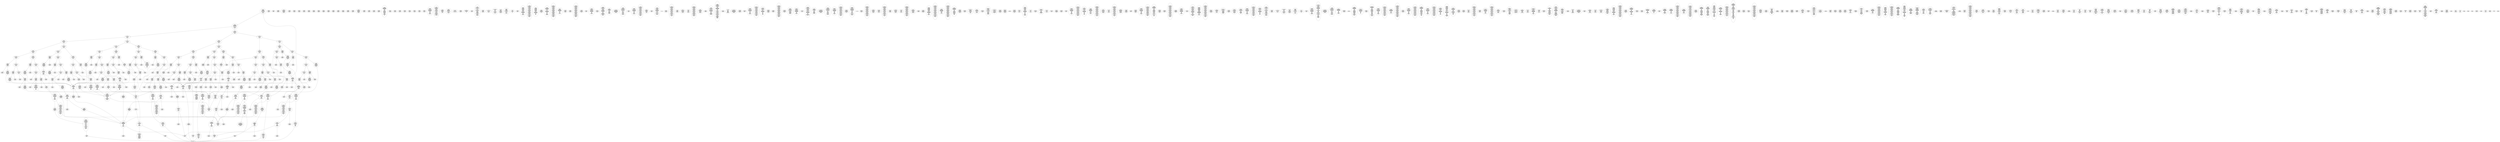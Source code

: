 /* Generated by GvGen v.1.0 (https://www.github.com/stricaud/gvgen) */

digraph G {
compound=true;
   node1 [label="[anywhere]"];
   node2 [label="# 0x0
PUSHX Data
PUSHX Data
MSTORE
PUSHX LogicData
CALLDATASIZE
LT
PUSHX Data
JUMPI
"];
   node3 [label="# 0xd
PUSHX Data
CALLDATALOAD
PUSHX BitData
SHR
PUSHX LogicData
GT
PUSHX Data
JUMPI
"];
   node4 [label="# 0x1e
PUSHX LogicData
GT
PUSHX Data
JUMPI
"];
   node5 [label="# 0x29
PUSHX LogicData
GT
PUSHX Data
JUMPI
"];
   node6 [label="# 0x34
PUSHX LogicData
GT
PUSHX Data
JUMPI
"];
   node7 [label="# 0x3f
PUSHX LogicData
EQ
PUSHX Data
JUMPI
"];
   node8 [label="# 0x4a
PUSHX LogicData
EQ
PUSHX Data
JUMPI
"];
   node9 [label="# 0x55
PUSHX LogicData
EQ
PUSHX Data
JUMPI
"];
   node10 [label="# 0x60
PUSHX LogicData
EQ
PUSHX Data
JUMPI
"];
   node11 [label="# 0x6b
PUSHX Data
REVERT
"];
   node12 [label="# 0x6f
JUMPDEST
PUSHX LogicData
EQ
PUSHX Data
JUMPI
"];
   node13 [label="# 0x7b
PUSHX LogicData
EQ
PUSHX Data
JUMPI
"];
   node14 [label="# 0x86
PUSHX LogicData
EQ
PUSHX Data
JUMPI
"];
   node15 [label="# 0x91
PUSHX Data
REVERT
"];
   node16 [label="# 0x95
JUMPDEST
PUSHX LogicData
GT
PUSHX Data
JUMPI
"];
   node17 [label="# 0xa1
PUSHX LogicData
EQ
PUSHX Data
JUMPI
"];
   node18 [label="# 0xac
PUSHX LogicData
EQ
PUSHX Data
JUMPI
"];
   node19 [label="# 0xb7
PUSHX LogicData
EQ
PUSHX Data
JUMPI
"];
   node20 [label="# 0xc2
PUSHX Data
REVERT
"];
   node21 [label="# 0xc6
JUMPDEST
PUSHX LogicData
EQ
PUSHX Data
JUMPI
"];
   node22 [label="# 0xd2
PUSHX LogicData
EQ
PUSHX Data
JUMPI
"];
   node23 [label="# 0xdd
PUSHX LogicData
EQ
PUSHX Data
JUMPI
"];
   node24 [label="# 0xe8
PUSHX Data
REVERT
"];
   node25 [label="# 0xec
JUMPDEST
PUSHX LogicData
GT
PUSHX Data
JUMPI
"];
   node26 [label="# 0xf8
PUSHX LogicData
GT
PUSHX Data
JUMPI
"];
   node27 [label="# 0x103
PUSHX LogicData
EQ
PUSHX Data
JUMPI
"];
   node28 [label="# 0x10e
PUSHX LogicData
EQ
PUSHX Data
JUMPI
"];
   node29 [label="# 0x119
PUSHX LogicData
EQ
PUSHX Data
JUMPI
"];
   node30 [label="# 0x124
PUSHX LogicData
EQ
PUSHX Data
JUMPI
"];
   node31 [label="# 0x12f
PUSHX Data
REVERT
"];
   node32 [label="# 0x133
JUMPDEST
PUSHX LogicData
EQ
PUSHX Data
JUMPI
"];
   node33 [label="# 0x13f
PUSHX LogicData
EQ
PUSHX Data
JUMPI
"];
   node34 [label="# 0x14a
PUSHX LogicData
EQ
PUSHX Data
JUMPI
"];
   node35 [label="# 0x155
PUSHX Data
REVERT
"];
   node36 [label="# 0x159
JUMPDEST
PUSHX LogicData
GT
PUSHX Data
JUMPI
"];
   node37 [label="# 0x165
PUSHX LogicData
EQ
PUSHX Data
JUMPI
"];
   node38 [label="# 0x170
PUSHX LogicData
EQ
PUSHX Data
JUMPI
"];
   node39 [label="# 0x17b
PUSHX LogicData
EQ
PUSHX Data
JUMPI
"];
   node40 [label="# 0x186
PUSHX Data
REVERT
"];
   node41 [label="# 0x18a
JUMPDEST
PUSHX LogicData
EQ
PUSHX Data
JUMPI
"];
   node42 [label="# 0x196
PUSHX LogicData
EQ
PUSHX Data
JUMPI
"];
   node43 [label="# 0x1a1
PUSHX LogicData
EQ
PUSHX Data
JUMPI
"];
   node44 [label="# 0x1ac
PUSHX Data
REVERT
"];
   node45 [label="# 0x1b0
JUMPDEST
PUSHX LogicData
GT
PUSHX Data
JUMPI
"];
   node46 [label="# 0x1bc
PUSHX LogicData
GT
PUSHX Data
JUMPI
"];
   node47 [label="# 0x1c7
PUSHX LogicData
GT
PUSHX Data
JUMPI
"];
   node48 [label="# 0x1d2
PUSHX LogicData
EQ
PUSHX Data
JUMPI
"];
   node49 [label="# 0x1dd
PUSHX LogicData
EQ
PUSHX Data
JUMPI
"];
   node50 [label="# 0x1e8
PUSHX LogicData
EQ
PUSHX Data
JUMPI
"];
   node51 [label="# 0x1f3
PUSHX LogicData
EQ
PUSHX Data
JUMPI
"];
   node52 [label="# 0x1fe
PUSHX Data
REVERT
"];
   node53 [label="# 0x202
JUMPDEST
PUSHX LogicData
EQ
PUSHX Data
JUMPI
"];
   node54 [label="# 0x20e
PUSHX LogicData
EQ
PUSHX Data
JUMPI
"];
   node55 [label="# 0x219
PUSHX LogicData
EQ
PUSHX Data
JUMPI
"];
   node56 [label="# 0x224
PUSHX Data
REVERT
"];
   node57 [label="# 0x228
JUMPDEST
PUSHX LogicData
GT
PUSHX Data
JUMPI
"];
   node58 [label="# 0x234
PUSHX LogicData
EQ
PUSHX Data
JUMPI
"];
   node59 [label="# 0x23f
PUSHX LogicData
EQ
PUSHX Data
JUMPI
"];
   node60 [label="# 0x24a
PUSHX LogicData
EQ
PUSHX Data
JUMPI
"];
   node61 [label="# 0x255
PUSHX Data
REVERT
"];
   node62 [label="# 0x259
JUMPDEST
PUSHX LogicData
EQ
PUSHX Data
JUMPI
"];
   node63 [label="# 0x265
PUSHX LogicData
EQ
PUSHX Data
JUMPI
"];
   node64 [label="# 0x270
PUSHX LogicData
EQ
PUSHX Data
JUMPI
"];
   node65 [label="# 0x27b
PUSHX Data
REVERT
"];
   node66 [label="# 0x27f
JUMPDEST
PUSHX LogicData
GT
PUSHX Data
JUMPI
"];
   node67 [label="# 0x28b
PUSHX LogicData
GT
PUSHX Data
JUMPI
"];
   node68 [label="# 0x296
PUSHX LogicData
EQ
PUSHX Data
JUMPI
"];
   node69 [label="# 0x2a1
PUSHX LogicData
EQ
PUSHX Data
JUMPI
"];
   node70 [label="# 0x2ac
PUSHX LogicData
EQ
PUSHX Data
JUMPI
"];
   node71 [label="# 0x2b7
PUSHX LogicData
EQ
PUSHX Data
JUMPI
"];
   node72 [label="# 0x2c2
PUSHX Data
REVERT
"];
   node73 [label="# 0x2c6
JUMPDEST
PUSHX LogicData
EQ
PUSHX Data
JUMPI
"];
   node74 [label="# 0x2d2
PUSHX LogicData
EQ
PUSHX Data
JUMPI
"];
   node75 [label="# 0x2dd
PUSHX LogicData
EQ
PUSHX Data
JUMPI
"];
   node76 [label="# 0x2e8
PUSHX Data
REVERT
"];
   node77 [label="# 0x2ec
JUMPDEST
PUSHX LogicData
GT
PUSHX Data
JUMPI
"];
   node78 [label="# 0x2f8
PUSHX LogicData
EQ
PUSHX Data
JUMPI
"];
   node79 [label="# 0x303
PUSHX LogicData
EQ
PUSHX Data
JUMPI
"];
   node80 [label="# 0x30e
PUSHX LogicData
EQ
PUSHX Data
JUMPI
"];
   node81 [label="# 0x319
PUSHX Data
REVERT
"];
   node82 [label="# 0x31d
JUMPDEST
PUSHX LogicData
EQ
PUSHX Data
JUMPI
"];
   node83 [label="# 0x328
PUSHX LogicData
EQ
PUSHX Data
JUMPI
"];
   node84 [label="# 0x333
PUSHX LogicData
EQ
PUSHX Data
JUMPI
"];
   node85 [label="# 0x33e
JUMPDEST
PUSHX Data
REVERT
"];
   node86 [label="# 0x343
JUMPDEST
CALLVALUE
ISZERO
PUSHX Data
JUMPI
"];
   node87 [label="# 0x34b
PUSHX Data
REVERT
"];
   node88 [label="# 0x34f
JUMPDEST
PUSHX Data
PUSHX Data
CALLDATASIZE
PUSHX Data
PUSHX Data
JUMP
"];
   node89 [label="# 0x35e
JUMPDEST
PUSHX Data
JUMP
"];
   node90 [label="# 0x363
JUMPDEST
STOP
"];
   node91 [label="# 0x365
JUMPDEST
CALLVALUE
ISZERO
PUSHX Data
JUMPI
"];
   node92 [label="# 0x36d
PUSHX Data
REVERT
"];
   node93 [label="# 0x371
JUMPDEST
PUSHX Data
PUSHX Data
CALLDATASIZE
PUSHX Data
PUSHX Data
JUMP
"];
   node94 [label="# 0x380
JUMPDEST
PUSHX Data
JUMP
"];
   node95 [label="# 0x385
JUMPDEST
PUSHX MemData
MLOAD
ISZERO
ISZERO
MSTORE
PUSHX ArithData
ADD
"];
   node96 [label="# 0x391
JUMPDEST
PUSHX MemData
MLOAD
SUB
RETURN
"];
   node97 [label="# 0x39a
JUMPDEST
CALLVALUE
ISZERO
PUSHX Data
JUMPI
"];
   node98 [label="# 0x3a2
PUSHX Data
REVERT
"];
   node99 [label="# 0x3a6
JUMPDEST
PUSHX StorData
SLOAD
PUSHX Data
PUSHX Data
DIV
PUSHX BitData
AND
JUMP
"];
   node100 [label="# 0x3b9
JUMPDEST
CALLVALUE
ISZERO
PUSHX Data
JUMPI
"];
   node101 [label="# 0x3c1
PUSHX Data
REVERT
"];
   node102 [label="# 0x3c5
JUMPDEST
PUSHX Data
PUSHX Data
JUMP
"];
   node103 [label="# 0x3ce
JUMPDEST
PUSHX MemData
MLOAD
PUSHX Data
PUSHX Data
JUMP
"];
   node104 [label="# 0x3db
JUMPDEST
CALLVALUE
ISZERO
PUSHX Data
JUMPI
"];
   node105 [label="# 0x3e3
PUSHX Data
REVERT
"];
   node106 [label="# 0x3e7
JUMPDEST
PUSHX Data
PUSHX Data
CALLDATASIZE
PUSHX Data
PUSHX Data
JUMP
"];
   node107 [label="# 0x3f6
JUMPDEST
PUSHX Data
JUMP
"];
   node108 [label="# 0x3fb
JUMPDEST
PUSHX MemData
MLOAD
PUSHX ArithData
PUSHX BitData
PUSHX BitData
SHL
SUB
AND
MSTORE
PUSHX ArithData
ADD
PUSHX Data
JUMP
"];
   node109 [label="# 0x413
JUMPDEST
CALLVALUE
ISZERO
PUSHX Data
JUMPI
"];
   node110 [label="# 0x41b
PUSHX Data
REVERT
"];
   node111 [label="# 0x41f
JUMPDEST
PUSHX Data
PUSHX Data
CALLDATASIZE
PUSHX Data
PUSHX Data
JUMP
"];
   node112 [label="# 0x42e
JUMPDEST
PUSHX Data
JUMP
"];
   node113 [label="# 0x433
JUMPDEST
CALLVALUE
ISZERO
PUSHX Data
JUMPI
"];
   node114 [label="# 0x43b
PUSHX Data
REVERT
"];
   node115 [label="# 0x43f
JUMPDEST
PUSHX Data
PUSHX StorData
SLOAD
JUMP
"];
   node116 [label="# 0x449
JUMPDEST
PUSHX MemData
MLOAD
MSTORE
PUSHX ArithData
ADD
PUSHX Data
JUMP
"];
   node117 [label="# 0x457
JUMPDEST
CALLVALUE
ISZERO
PUSHX Data
JUMPI
"];
   node118 [label="# 0x45f
PUSHX Data
REVERT
"];
   node119 [label="# 0x463
JUMPDEST
PUSHX Data
PUSHX Data
CALLDATASIZE
PUSHX Data
PUSHX Data
JUMP
"];
   node120 [label="# 0x472
JUMPDEST
PUSHX Data
JUMP
"];
   node121 [label="# 0x477
JUMPDEST
CALLVALUE
ISZERO
PUSHX Data
JUMPI
"];
   node122 [label="# 0x47f
PUSHX Data
REVERT
"];
   node123 [label="# 0x483
JUMPDEST
PUSHX Data
PUSHX Data
CALLDATASIZE
PUSHX Data
PUSHX Data
JUMP
"];
   node124 [label="# 0x492
JUMPDEST
PUSHX Data
JUMP
"];
   node125 [label="# 0x497
JUMPDEST
CALLVALUE
ISZERO
PUSHX Data
JUMPI
"];
   node126 [label="# 0x49f
PUSHX Data
REVERT
"];
   node127 [label="# 0x4a3
JUMPDEST
PUSHX Data
PUSHX Data
JUMP
"];
   node128 [label="# 0x4ac
JUMPDEST
CALLVALUE
ISZERO
PUSHX Data
JUMPI
"];
   node129 [label="# 0x4b4
PUSHX Data
REVERT
"];
   node130 [label="# 0x4b8
JUMPDEST
PUSHX Data
PUSHX Data
JUMP
"];
   node131 [label="# 0x4c1
JUMPDEST
CALLVALUE
ISZERO
PUSHX Data
JUMPI
"];
   node132 [label="# 0x4c9
PUSHX Data
REVERT
"];
   node133 [label="# 0x4cd
JUMPDEST
PUSHX Data
PUSHX Data
JUMP
"];
   node134 [label="# 0x4d7
JUMPDEST
CALLVALUE
ISZERO
PUSHX Data
JUMPI
"];
   node135 [label="# 0x4df
PUSHX Data
REVERT
"];
   node136 [label="# 0x4e3
JUMPDEST
PUSHX Data
PUSHX Data
JUMP
"];
   node137 [label="# 0x4ec
JUMPDEST
CALLVALUE
ISZERO
PUSHX Data
JUMPI
"];
   node138 [label="# 0x4f4
PUSHX Data
REVERT
"];
   node139 [label="# 0x4f8
JUMPDEST
PUSHX Data
PUSHX Data
CALLDATASIZE
PUSHX Data
PUSHX Data
JUMP
"];
   node140 [label="# 0x507
JUMPDEST
PUSHX Data
JUMP
"];
   node141 [label="# 0x50c
JUMPDEST
CALLVALUE
ISZERO
PUSHX Data
JUMPI
"];
   node142 [label="# 0x514
PUSHX Data
REVERT
"];
   node143 [label="# 0x518
JUMPDEST
PUSHX Data
PUSHX Data
CALLDATASIZE
PUSHX Data
PUSHX Data
JUMP
"];
   node144 [label="# 0x527
JUMPDEST
PUSHX Data
JUMP
"];
   node145 [label="# 0x52c
JUMPDEST
CALLVALUE
ISZERO
PUSHX Data
JUMPI
"];
   node146 [label="# 0x534
PUSHX Data
REVERT
"];
   node147 [label="# 0x538
JUMPDEST
PUSHX Data
PUSHX Data
CALLDATASIZE
PUSHX Data
PUSHX Data
JUMP
"];
   node148 [label="# 0x547
JUMPDEST
PUSHX Data
JUMP
"];
   node149 [label="# 0x54c
JUMPDEST
CALLVALUE
ISZERO
PUSHX Data
JUMPI
"];
   node150 [label="# 0x554
PUSHX Data
REVERT
"];
   node151 [label="# 0x558
JUMPDEST
PUSHX Data
PUSHX Data
JUMP
"];
   node152 [label="# 0x561
JUMPDEST
CALLVALUE
ISZERO
PUSHX Data
JUMPI
"];
   node153 [label="# 0x569
PUSHX Data
REVERT
"];
   node154 [label="# 0x56d
JUMPDEST
PUSHX Data
PUSHX Data
CALLDATASIZE
PUSHX Data
PUSHX Data
JUMP
"];
   node155 [label="# 0x57c
JUMPDEST
PUSHX Data
JUMP
"];
   node156 [label="# 0x581
JUMPDEST
CALLVALUE
ISZERO
PUSHX Data
JUMPI
"];
   node157 [label="# 0x589
PUSHX Data
REVERT
"];
   node158 [label="# 0x58d
JUMPDEST
PUSHX Data
PUSHX Data
CALLDATASIZE
PUSHX Data
PUSHX Data
JUMP
"];
   node159 [label="# 0x59c
JUMPDEST
PUSHX Data
JUMP
"];
   node160 [label="# 0x5a1
JUMPDEST
CALLVALUE
ISZERO
PUSHX Data
JUMPI
"];
   node161 [label="# 0x5a9
PUSHX Data
REVERT
"];
   node162 [label="# 0x5ad
JUMPDEST
PUSHX Data
PUSHX Data
JUMP
"];
   node163 [label="# 0x5b6
JUMPDEST
CALLVALUE
ISZERO
PUSHX Data
JUMPI
"];
   node164 [label="# 0x5be
PUSHX Data
REVERT
"];
   node165 [label="# 0x5c2
JUMPDEST
PUSHX Data
PUSHX Data
CALLDATASIZE
PUSHX Data
PUSHX Data
JUMP
"];
   node166 [label="# 0x5d1
JUMPDEST
PUSHX Data
JUMP
"];
   node167 [label="# 0x5d6
JUMPDEST
CALLVALUE
ISZERO
PUSHX Data
JUMPI
"];
   node168 [label="# 0x5de
PUSHX Data
REVERT
"];
   node169 [label="# 0x5e2
JUMPDEST
PUSHX StorData
SLOAD
PUSHX Data
PUSHX BitData
AND
JUMP
"];
   node170 [label="# 0x5f0
JUMPDEST
PUSHX Data
PUSHX Data
CALLDATASIZE
PUSHX Data
PUSHX Data
JUMP
"];
   node171 [label="# 0x5fe
JUMPDEST
PUSHX Data
JUMP
"];
   node172 [label="# 0x603
JUMPDEST
CALLVALUE
ISZERO
PUSHX Data
JUMPI
"];
   node173 [label="# 0x60b
PUSHX Data
REVERT
"];
   node174 [label="# 0x60f
JUMPDEST
PUSHX Data
PUSHX Data
CALLDATASIZE
PUSHX Data
PUSHX Data
JUMP
"];
   node175 [label="# 0x61e
JUMPDEST
PUSHX Data
JUMP
"];
   node176 [label="# 0x623
JUMPDEST
CALLVALUE
ISZERO
PUSHX Data
JUMPI
"];
   node177 [label="# 0x62b
PUSHX Data
REVERT
"];
   node178 [label="# 0x62f
JUMPDEST
PUSHX Data
PUSHX Data
JUMP
"];
   node179 [label="# 0x638
JUMPDEST
CALLVALUE
ISZERO
PUSHX Data
JUMPI
"];
   node180 [label="# 0x640
PUSHX Data
REVERT
"];
   node181 [label="# 0x644
JUMPDEST
PUSHX Data
PUSHX Data
CALLDATASIZE
PUSHX Data
PUSHX Data
JUMP
"];
   node182 [label="# 0x653
JUMPDEST
PUSHX Data
JUMP
"];
   node183 [label="# 0x658
JUMPDEST
CALLVALUE
ISZERO
PUSHX Data
JUMPI
"];
   node184 [label="# 0x660
PUSHX Data
REVERT
"];
   node185 [label="# 0x664
JUMPDEST
PUSHX Data
PUSHX Data
JUMP
"];
   node186 [label="# 0x66d
JUMPDEST
CALLVALUE
ISZERO
PUSHX Data
JUMPI
"];
   node187 [label="# 0x675
PUSHX Data
REVERT
"];
   node188 [label="# 0x679
JUMPDEST
PUSHX StorData
SLOAD
PUSHX Data
PUSHX ArithData
PUSHX BitData
PUSHX BitData
SHL
SUB
AND
JUMP
"];
   node189 [label="# 0x68d
JUMPDEST
CALLVALUE
ISZERO
PUSHX Data
JUMPI
"];
   node190 [label="# 0x695
PUSHX Data
REVERT
"];
   node191 [label="# 0x699
JUMPDEST
PUSHX Data
PUSHX Data
CALLDATASIZE
PUSHX Data
PUSHX Data
JUMP
"];
   node192 [label="# 0x6a8
JUMPDEST
PUSHX Data
JUMP
"];
   node193 [label="# 0x6ad
JUMPDEST
PUSHX MemData
MLOAD
PUSHX Data
PUSHX Data
JUMP
"];
   node194 [label="# 0x6ba
JUMPDEST
CALLVALUE
ISZERO
PUSHX Data
JUMPI
"];
   node195 [label="# 0x6c2
PUSHX Data
REVERT
"];
   node196 [label="# 0x6c6
JUMPDEST
PUSHX Data
PUSHX Data
CALLDATASIZE
PUSHX Data
PUSHX Data
JUMP
"];
   node197 [label="# 0x6d5
JUMPDEST
PUSHX Data
JUMP
"];
   node198 [label="# 0x6da
JUMPDEST
CALLVALUE
ISZERO
PUSHX Data
JUMPI
"];
   node199 [label="# 0x6e2
PUSHX Data
REVERT
"];
   node200 [label="# 0x6e6
JUMPDEST
PUSHX Data
PUSHX Data
CALLDATASIZE
PUSHX Data
PUSHX Data
JUMP
"];
   node201 [label="# 0x6f5
JUMPDEST
PUSHX Data
JUMP
"];
   node202 [label="# 0x6fa
JUMPDEST
CALLVALUE
ISZERO
PUSHX Data
JUMPI
"];
   node203 [label="# 0x702
PUSHX Data
REVERT
"];
   node204 [label="# 0x706
JUMPDEST
PUSHX StorData
SLOAD
PUSHX ArithData
PUSHX BitData
PUSHX BitData
SHL
SUB
AND
PUSHX Data
JUMP
"];
   node205 [label="# 0x718
JUMPDEST
CALLVALUE
ISZERO
PUSHX Data
JUMPI
"];
   node206 [label="# 0x720
PUSHX Data
REVERT
"];
   node207 [label="# 0x724
JUMPDEST
PUSHX Data
PUSHX Data
JUMP
"];
   node208 [label="# 0x72d
JUMPDEST
CALLVALUE
ISZERO
PUSHX Data
JUMPI
"];
   node209 [label="# 0x735
PUSHX Data
REVERT
"];
   node210 [label="# 0x739
JUMPDEST
PUSHX StorData
SLOAD
PUSHX Data
PUSHX ArithData
PUSHX BitData
PUSHX BitData
SHL
SUB
AND
JUMP
"];
   node211 [label="# 0x74d
JUMPDEST
CALLVALUE
ISZERO
PUSHX Data
JUMPI
"];
   node212 [label="# 0x755
PUSHX Data
REVERT
"];
   node213 [label="# 0x759
JUMPDEST
PUSHX Data
PUSHX Data
CALLDATASIZE
PUSHX Data
PUSHX Data
JUMP
"];
   node214 [label="# 0x768
JUMPDEST
PUSHX Data
JUMP
"];
   node215 [label="# 0x76d
JUMPDEST
CALLVALUE
ISZERO
PUSHX Data
JUMPI
"];
   node216 [label="# 0x775
PUSHX Data
REVERT
"];
   node217 [label="# 0x779
JUMPDEST
PUSHX Data
PUSHX Data
CALLDATASIZE
PUSHX Data
PUSHX Data
JUMP
"];
   node218 [label="# 0x788
JUMPDEST
PUSHX Data
JUMP
"];
   node219 [label="# 0x78d
JUMPDEST
CALLVALUE
ISZERO
PUSHX Data
JUMPI
"];
   node220 [label="# 0x795
PUSHX Data
REVERT
"];
   node221 [label="# 0x799
JUMPDEST
PUSHX Data
PUSHX Data
CALLDATASIZE
PUSHX Data
PUSHX Data
JUMP
"];
   node222 [label="# 0x7a8
JUMPDEST
PUSHX ArithData
PUSHX BitData
PUSHX BitData
SHL
SUB
AND
PUSHX Data
MSTORE
PUSHX Data
PUSHX Data
MSTORE
PUSHX Data
SHA3
SLOAD
PUSHX BitData
AND
JUMP
"];
   node223 [label="# 0x7c6
JUMPDEST
CALLVALUE
ISZERO
PUSHX Data
JUMPI
"];
   node224 [label="# 0x7ce
PUSHX Data
REVERT
"];
   node225 [label="# 0x7d2
JUMPDEST
PUSHX Data
PUSHX Data
CALLDATASIZE
PUSHX Data
PUSHX Data
JUMP
"];
   node226 [label="# 0x7e1
JUMPDEST
PUSHX Data
JUMP
"];
   node227 [label="# 0x7e6
JUMPDEST
CALLVALUE
ISZERO
PUSHX Data
JUMPI
"];
   node228 [label="# 0x7ee
PUSHX Data
REVERT
"];
   node229 [label="# 0x7f2
JUMPDEST
PUSHX Data
PUSHX Data
CALLDATASIZE
PUSHX Data
PUSHX Data
JUMP
"];
   node230 [label="# 0x801
JUMPDEST
PUSHX Data
JUMP
"];
   node231 [label="# 0x806
JUMPDEST
CALLVALUE
ISZERO
PUSHX Data
JUMPI
"];
   node232 [label="# 0x80e
PUSHX Data
REVERT
"];
   node233 [label="# 0x812
JUMPDEST
PUSHX Data
PUSHX Data
JUMP
"];
   node234 [label="# 0x81b
JUMPDEST
CALLVALUE
ISZERO
PUSHX Data
JUMPI
"];
   node235 [label="# 0x823
PUSHX Data
REVERT
"];
   node236 [label="# 0x827
JUMPDEST
PUSHX Data
PUSHX Data
CALLDATASIZE
PUSHX Data
PUSHX Data
JUMP
"];
   node237 [label="# 0x836
JUMPDEST
PUSHX Data
JUMP
"];
   node238 [label="# 0x83b
JUMPDEST
CALLVALUE
ISZERO
PUSHX Data
JUMPI
"];
   node239 [label="# 0x843
PUSHX Data
REVERT
"];
   node240 [label="# 0x847
JUMPDEST
PUSHX StorData
SLOAD
PUSHX Data
PUSHX ArithData
PUSHX BitData
PUSHX BitData
SHL
SUB
AND
JUMP
"];
   node241 [label="# 0x85b
JUMPDEST
CALLVALUE
ISZERO
PUSHX Data
JUMPI
"];
   node242 [label="# 0x863
PUSHX Data
REVERT
"];
   node243 [label="# 0x867
JUMPDEST
PUSHX Data
PUSHX Data
CALLDATASIZE
PUSHX Data
PUSHX Data
JUMP
"];
   node244 [label="# 0x876
JUMPDEST
PUSHX Data
JUMP
"];
   node245 [label="# 0x87b
JUMPDEST
CALLVALUE
ISZERO
PUSHX Data
JUMPI
"];
   node246 [label="# 0x883
PUSHX Data
REVERT
"];
   node247 [label="# 0x887
JUMPDEST
PUSHX Data
PUSHX Data
JUMP
"];
   node248 [label="# 0x890
JUMPDEST
CALLVALUE
ISZERO
PUSHX Data
JUMPI
"];
   node249 [label="# 0x898
PUSHX Data
REVERT
"];
   node250 [label="# 0x89c
JUMPDEST
PUSHX Data
PUSHX StorData
SLOAD
JUMP
"];
   node251 [label="# 0x8a6
JUMPDEST
CALLVALUE
ISZERO
PUSHX Data
JUMPI
"];
   node252 [label="# 0x8ae
PUSHX Data
REVERT
"];
   node253 [label="# 0x8b2
JUMPDEST
PUSHX Data
PUSHX Data
CALLDATASIZE
PUSHX Data
PUSHX Data
JUMP
"];
   node254 [label="# 0x8c1
JUMPDEST
PUSHX Data
JUMP
"];
   node255 [label="# 0x8c6
JUMPDEST
CALLVALUE
ISZERO
PUSHX Data
JUMPI
"];
   node256 [label="# 0x8ce
PUSHX Data
REVERT
"];
   node257 [label="# 0x8d2
JUMPDEST
PUSHX Data
PUSHX Data
CALLDATASIZE
PUSHX Data
PUSHX Data
JUMP
"];
   node258 [label="# 0x8e1
JUMPDEST
PUSHX Data
JUMP
"];
   node259 [label="# 0x8e6
JUMPDEST
CALLVALUE
ISZERO
PUSHX Data
JUMPI
"];
   node260 [label="# 0x8ee
PUSHX Data
REVERT
"];
   node261 [label="# 0x8f2
JUMPDEST
PUSHX Data
PUSHX Data
CALLDATASIZE
PUSHX Data
PUSHX Data
JUMP
"];
   node262 [label="# 0x901
JUMPDEST
PUSHX Data
JUMP
"];
   node263 [label="# 0x906
JUMPDEST
CALLVALUE
ISZERO
PUSHX Data
JUMPI
"];
   node264 [label="# 0x90e
PUSHX Data
REVERT
"];
   node265 [label="# 0x912
JUMPDEST
PUSHX Data
PUSHX Data
CALLDATASIZE
PUSHX Data
PUSHX Data
JUMP
"];
   node266 [label="# 0x921
JUMPDEST
PUSHX Data
JUMP
"];
   node267 [label="# 0x926
JUMPDEST
CALLVALUE
ISZERO
PUSHX Data
JUMPI
"];
   node268 [label="# 0x92e
PUSHX Data
REVERT
"];
   node269 [label="# 0x932
JUMPDEST
PUSHX StorData
SLOAD
PUSHX Data
PUSHX ArithData
PUSHX BitData
PUSHX BitData
SHL
SUB
AND
JUMP
"];
   node270 [label="# 0x946
JUMPDEST
CALLVALUE
ISZERO
PUSHX Data
JUMPI
"];
   node271 [label="# 0x94e
PUSHX Data
REVERT
"];
   node272 [label="# 0x952
JUMPDEST
PUSHX Data
PUSHX StorData
SLOAD
JUMP
"];
   node273 [label="# 0x95c
JUMPDEST
PUSHX StorData
SLOAD
PUSHX ArithData
PUSHX BitData
PUSHX BitData
SHL
SUB
AND
CALLER
EQ
PUSHX Data
JUMPI
"];
   node274 [label="# 0x96f
PUSHX MemData
MLOAD
PUSHX BitData
PUSHX BitData
SHL
MSTORE
PUSHX Data
PUSHX ArithData
ADD
MSTORE
PUSHX ArithData
ADD
MSTORE
PUSHX Data
PUSHX ArithData
ADD
MSTORE
PUSHX ArithData
ADD
"];
   node275 [label="# 0x9b2
JUMPDEST
PUSHX MemData
MLOAD
SUB
REVERT
"];
   node276 [label="# 0x9bb
JUMPDEST
PUSHX BitData
AND
PUSHX Data
SSTORE
JUMP
"];
   node277 [label="# 0x9cb
JUMPDEST
PUSHX Data
PUSHX BitData
AND
PUSHX LogicData
EQ
PUSHX Data
JUMPI
"];
   node278 [label="# 0xa18
PUSHX BitData
AND
PUSHX LogicData
EQ
"];
   node279 [label="# 0xa5e
JUMPDEST
PUSHX Data
JUMPI
"];
   node280 [label="# 0xa64
PUSHX LogicData
PUSHX BitData
AND
EQ
"];
   node281 [label="# 0xaaa
JUMPDEST
JUMP
"];
   node282 [label="# 0xab0
JUMPDEST
PUSHX Data
PUSHX StorData
SLOAD
PUSHX Data
PUSHX Data
JUMP
"];
   node283 [label="# 0xabf
JUMPDEST
PUSHX ArithData
ADD
PUSHX ArithData
DIV
MUL
PUSHX ArithData
ADD
PUSHX MemData
MLOAD
ADD
PUSHX Data
MSTORE
MSTORE
PUSHX ArithData
ADD
SLOAD
PUSHX Data
PUSHX Data
JUMP
"];
   node284 [label="# 0xaeb
JUMPDEST
ISZERO
PUSHX Data
JUMPI
"];
   node285 [label="# 0xaf2
PUSHX LogicData
LT
PUSHX Data
JUMPI
"];
   node286 [label="# 0xafa
PUSHX ArithData
SLOAD
DIV
MUL
MSTORE
PUSHX ArithData
ADD
PUSHX Data
JUMP
"];
   node287 [label="# 0xb0d
JUMPDEST
ADD
PUSHX Data
MSTORE
PUSHX Data
PUSHX Data
SHA3
"];
   node288 [label="# 0xb1b
JUMPDEST
SLOAD
MSTORE
PUSHX ArithData
ADD
PUSHX ArithData
ADD
GT
PUSHX Data
JUMPI
"];
   node289 [label="# 0xb2f
SUB
PUSHX BitData
AND
ADD
"];
   node290 [label="# 0xb38
JUMPDEST
JUMP
"];
   node291 [label="# 0xb42
JUMPDEST
PUSHX Data
MSTORE
PUSHX Data
PUSHX Data
MSTORE
PUSHX Data
SHA3
SLOAD
PUSHX ArithData
PUSHX BitData
PUSHX BitData
SHL
SUB
AND
PUSHX Data
JUMPI
"];
   node292 [label="# 0xb5f
PUSHX MemData
MLOAD
PUSHX BitData
PUSHX BitData
SHL
MSTORE
PUSHX Data
PUSHX ArithData
ADD
MSTORE
PUSHX Data
PUSHX ArithData
ADD
MSTORE
PUSHX Data
PUSHX ArithData
ADD
MSTORE
PUSHX Data
PUSHX ArithData
ADD
MSTORE
PUSHX ArithData
ADD
PUSHX Data
JUMP
"];
   node293 [label="# 0xbcc
JUMPDEST
PUSHX Data
MSTORE
PUSHX Data
PUSHX Data
MSTORE
PUSHX Data
SHA3
SLOAD
PUSHX ArithData
PUSHX BitData
PUSHX BitData
SHL
SUB
AND
JUMP
"];
   node294 [label="# 0xbe8
JUMPDEST
PUSHX Data
PUSHX Data
PUSHX Data
JUMP
"];
   node295 [label="# 0xbf3
JUMPDEST
PUSHX ArithData
PUSHX BitData
PUSHX BitData
SHL
SUB
AND
PUSHX ArithData
PUSHX BitData
PUSHX BitData
SHL
SUB
AND
EQ
ISZERO
PUSHX Data
JUMPI
"];
   node296 [label="# 0xc10
PUSHX MemData
MLOAD
PUSHX BitData
PUSHX BitData
SHL
MSTORE
PUSHX Data
PUSHX ArithData
ADD
MSTORE
PUSHX Data
PUSHX ArithData
ADD
MSTORE
PUSHX Data
PUSHX ArithData
ADD
MSTORE
PUSHX Data
PUSHX ArithData
ADD
MSTORE
PUSHX ArithData
ADD
PUSHX Data
JUMP
"];
   node297 [label="# 0xc7d
JUMPDEST
CALLER
PUSHX ArithData
PUSHX BitData
PUSHX BitData
SHL
SUB
AND
EQ
PUSHX Data
JUMPI
"];
   node298 [label="# 0xc8f
PUSHX Data
CALLER
PUSHX Data
JUMP
"];
   node299 [label="# 0xc99
JUMPDEST
PUSHX Data
JUMPI
"];
   node300 [label="# 0xc9e
PUSHX MemData
MLOAD
PUSHX BitData
PUSHX BitData
SHL
MSTORE
PUSHX Data
PUSHX ArithData
ADD
MSTORE
PUSHX Data
PUSHX ArithData
ADD
MSTORE
PUSHX Data
PUSHX ArithData
ADD
MSTORE
PUSHX Data
PUSHX ArithData
ADD
MSTORE
PUSHX ArithData
ADD
PUSHX Data
JUMP
"];
   node301 [label="# 0xd0b
JUMPDEST
PUSHX Data
PUSHX Data
JUMP
"];
   node302 [label="# 0xd15
JUMPDEST
JUMP
"];
   node303 [label="# 0xd1a
JUMPDEST
PUSHX StorData
SLOAD
PUSHX Data
PUSHX ArithData
PUSHX BitData
PUSHX BitData
SHL
SUB
AND
PUSHX Data
JUMPI
"];
   node304 [label="# 0xd2e
PUSHX Data
PUSHX Data
JUMP
"];
   node305 [label="# 0xd35
JUMPDEST
PUSHX StorData
SLOAD
PUSHX MemData
MLOAD
PUSHX Data
MSTORE
PUSHX ArithData
PUSHX BitData
PUSHX BitData
SHL
SUB
AND
PUSHX Data
PUSHX Data
PUSHX ArithData
ADD
PUSHX Data
JUMP
"];
   node306 [label="# 0xd80
JUMPDEST
PUSHX Data
PUSHX MemData
MLOAD
SUB
GAS
STATICCALL
ISZERO
ISZERO
PUSHX Data
JUMPI
"];
   node307 [label="# 0xd94
RETURNDATASIZE
PUSHX Data
RETURNDATACOPY
RETURNDATASIZE
PUSHX Data
REVERT
"];
   node308 [label="# 0xd9d
JUMPDEST
PUSHX MemData
MLOAD
RETURNDATASIZE
PUSHX BitData
NOT
PUSHX ArithData
ADD
AND
ADD
PUSHX Data
MSTORE
ADD
PUSHX Data
PUSHX Data
JUMP
"];
   node309 [label="# 0xdc1
JUMPDEST
JUMP
"];
   node310 [label="# 0xdc8
JUMPDEST
PUSHX StorData
SLOAD
PUSHX ArithData
PUSHX BitData
PUSHX BitData
SHL
SUB
AND
CALLER
EQ
PUSHX Data
JUMPI
"];
   node311 [label="# 0xddb
PUSHX MemData
MLOAD
PUSHX BitData
PUSHX BitData
SHL
MSTORE
PUSHX Data
PUSHX ArithData
ADD
MSTORE
PUSHX ArithData
ADD
MSTORE
PUSHX Data
PUSHX ArithData
ADD
MSTORE
PUSHX ArithData
ADD
PUSHX Data
JUMP
"];
   node312 [label="# 0xe22
JUMPDEST
PUSHX BitData
AND
PUSHX Data
SSTORE
JUMP
"];
   node313 [label="# 0xe33
JUMPDEST
PUSHX Data
PUSHX Data
PUSHX StorData
SLOAD
PUSHX Data
PUSHX Data
JUMP
"];
   node314 [label="# 0xe45
JUMPDEST
JUMP
"];
   node315 [label="# 0xe4a
JUMPDEST
PUSHX StorData
SLOAD
PUSHX ArithData
PUSHX BitData
PUSHX BitData
SHL
SUB
AND
CALLER
EQ
PUSHX Data
JUMPI
"];
   node316 [label="# 0xe5d
PUSHX MemData
MLOAD
PUSHX BitData
PUSHX BitData
SHL
MSTORE
PUSHX Data
PUSHX ArithData
ADD
MSTORE
PUSHX ArithData
ADD
MSTORE
PUSHX Data
PUSHX ArithData
ADD
MSTORE
PUSHX ArithData
ADD
PUSHX Data
JUMP
"];
   node317 [label="# 0xea4
JUMPDEST
PUSHX StorData
SLOAD
PUSHX BitData
NOT
AND
PUSHX BitData
OR
SSTORE
JUMP
"];
   node318 [label="# 0xeb3
JUMPDEST
PUSHX StorData
SLOAD
CALLER
PUSHX ArithData
PUSHX BitData
PUSHX BitData
SHL
SUB
PUSHX BitData
AND
EQ
PUSHX BitData
AND
PUSHX Data
JUMPI
"];
   node319 [label="# 0xeec
"];
   node320 [label="# 0xeee
JUMPDEST
PUSHX Data
JUMPI
"];
   node321 [label="# 0xef3
PUSHX MemData
MLOAD
PUSHX BitData
PUSHX BitData
SHL
MSTORE
PUSHX Data
PUSHX ArithData
ADD
MSTORE
PUSHX Data
PUSHX ArithData
ADD
MSTORE
PUSHX Data
PUSHX ArithData
ADD
MSTORE
PUSHX ArithData
ADD
PUSHX Data
JUMP
"];
   node322 [label="# 0xf3a
JUMPDEST
ISZERO
PUSHX Data
JUMPI
"];
   node323 [label="# 0xf41
PUSHX Data
PUSHX StorData
SLOAD
PUSHX Data
PUSHX Data
JUMP
"];
   node324 [label="# 0xf50
JUMPDEST
GT
ISZERO
PUSHX Data
JUMPI
"];
   node325 [label="# 0xf57
PUSHX MemData
MLOAD
PUSHX BitData
PUSHX BitData
SHL
MSTORE
PUSHX Data
PUSHX ArithData
ADD
MSTORE
PUSHX Data
PUSHX ArithData
ADD
MSTORE
PUSHX Data
PUSHX ArithData
ADD
MSTORE
PUSHX ArithData
ADD
PUSHX Data
JUMP
"];
   node326 [label="# 0xf9e
JUMPDEST
PUSHX StorData
PUSHX Data
SLOAD
PUSHX Data
PUSHX Data
JUMP
"];
   node327 [label="# 0xfb0
JUMPDEST
SSTORE
"];
   node328 [label="# 0xfb6
JUMPDEST
PUSHX StorData
SLOAD
PUSHX StorData
SLOAD
PUSHX ArithData
PUSHX BitData
PUSHX BitData
SHL
SUB
AND
PUSHX Data
CALLER
PUSHX Data
PUSHX Data
JUMP
"];
   node329 [label="# 0xfdd
JUMPDEST
PUSHX MemData
MLOAD
PUSHX BitData
PUSHX BitData
SHL
AND
MSTORE
PUSHX ArithData
PUSHX BitData
PUSHX BitData
SHL
SUB
AND
PUSHX ArithData
ADD
MSTORE
PUSHX ArithData
ADD
MSTORE
PUSHX ArithData
ADD
PUSHX Data
PUSHX MemData
MLOAD
SUB
PUSHX Data
EXTCODESIZE
ISZERO
ISZERO
PUSHX Data
JUMPI
"];
   node330 [label="# 0x1037
PUSHX Data
REVERT
"];
   node331 [label="# 0x103b
JUMPDEST
GAS
CALL
ISZERO
ISZERO
PUSHX Data
JUMPI
"];
   node332 [label="# 0x1046
RETURNDATASIZE
PUSHX Data
RETURNDATACOPY
RETURNDATASIZE
PUSHX Data
REVERT
"];
   node333 [label="# 0x104f
JUMPDEST
PUSHX Data
PUSHX Data
JUMP
"];
   node334 [label="# 0x105d
JUMPDEST
JUMP
"];
   node335 [label="# 0x1063
JUMPDEST
PUSHX StorData
SLOAD
PUSHX ArithData
PUSHX BitData
PUSHX BitData
SHL
SUB
AND
CALLER
EQ
PUSHX Data
JUMPI
"];
   node336 [label="# 0x1076
PUSHX MemData
MLOAD
PUSHX BitData
PUSHX BitData
SHL
MSTORE
PUSHX Data
PUSHX ArithData
ADD
MSTORE
PUSHX ArithData
ADD
MSTORE
PUSHX Data
PUSHX ArithData
ADD
MSTORE
PUSHX ArithData
ADD
PUSHX Data
JUMP
"];
   node337 [label="# 0x10bd
JUMPDEST
PUSHX StorData
SLOAD
PUSHX BitData
NOT
AND
PUSHX ArithData
PUSHX BitData
PUSHX BitData
SHL
SUB
AND
OR
SSTORE
JUMP
"];
   node338 [label="# 0x10ec
JUMPDEST
PUSHX Data
CALLER
PUSHX Data
JUMP
"];
   node339 [label="# 0x10f6
JUMPDEST
PUSHX Data
JUMPI
"];
   node340 [label="# 0x10fb
PUSHX MemData
MLOAD
PUSHX BitData
PUSHX BitData
SHL
MSTORE
PUSHX Data
PUSHX ArithData
ADD
MSTORE
PUSHX Data
PUSHX ArithData
ADD
MSTORE
PUSHX Data
PUSHX ArithData
ADD
MSTORE
PUSHX Data
PUSHX ArithData
ADD
MSTORE
PUSHX ArithData
ADD
PUSHX Data
JUMP
"];
   node341 [label="# 0x1168
JUMPDEST
PUSHX Data
PUSHX Data
JUMP
"];
   node342 [label="# 0x1173
JUMPDEST
PUSHX StorData
SLOAD
PUSHX ArithData
PUSHX BitData
PUSHX BitData
SHL
SUB
AND
CALLER
EQ
PUSHX Data
JUMPI
"];
   node343 [label="# 0x1186
PUSHX MemData
MLOAD
PUSHX BitData
PUSHX BitData
SHL
MSTORE
PUSHX Data
PUSHX ArithData
ADD
MSTORE
PUSHX ArithData
ADD
MSTORE
PUSHX Data
PUSHX ArithData
ADD
MSTORE
PUSHX ArithData
ADD
PUSHX Data
JUMP
"];
   node344 [label="# 0x11cd
JUMPDEST
PUSHX StorData
SLOAD
PUSHX MemData
MLOAD
PUSHX ArithData
PUSHX BitData
PUSHX BitData
SHL
SUB
AND
SELFBALANCE
ISZERO
PUSHX ArithData
MUL
PUSHX Data
CALL
ISZERO
ISZERO
PUSHX Data
JUMPI
"];
   node345 [label="# 0x11fd
RETURNDATASIZE
PUSHX Data
RETURNDATACOPY
RETURNDATASIZE
PUSHX Data
REVERT
"];
   node346 [label="# 0x1206
JUMPDEST
JUMP
"];
   node347 [label="# 0x1209
JUMPDEST
PUSHX Data
PUSHX MemData
MLOAD
PUSHX ArithData
ADD
PUSHX Data
MSTORE
PUSHX Data
MSTORE
PUSHX Data
JUMP
"];
   node348 [label="# 0x1224
JUMPDEST
PUSHX StorData
SLOAD
PUSHX Data
PUSHX ArithData
PUSHX BitData
PUSHX BitData
SHL
SUB
AND
PUSHX Data
JUMPI
"];
   node349 [label="# 0x1238
PUSHX Data
JUMP
"];
   node350 [label="# 0x123f
JUMPDEST
PUSHX StorData
SLOAD
PUSHX MemData
MLOAD
PUSHX Data
MSTORE
PUSHX ArithData
ADD
MSTORE
PUSHX ArithData
PUSHX BitData
PUSHX BitData
SHL
SUB
AND
PUSHX Data
PUSHX ArithData
ADD
"];
   node351 [label="# 0x1285
JUMPDEST
PUSHX Data
PUSHX MemData
MLOAD
SUB
GAS
STATICCALL
ISZERO
ISZERO
PUSHX Data
JUMPI
"];
   node352 [label="# 0x1299
RETURNDATASIZE
PUSHX Data
RETURNDATACOPY
RETURNDATASIZE
PUSHX Data
REVERT
"];
   node353 [label="# 0x12a2
JUMPDEST
PUSHX MemData
MLOAD
RETURNDATASIZE
PUSHX BitData
NOT
PUSHX ArithData
ADD
AND
ADD
PUSHX Data
MSTORE
ADD
PUSHX Data
PUSHX Data
JUMP
"];
   node354 [label="# 0x12c6
JUMPDEST
PUSHX StorData
SLOAD
PUSHX ArithData
PUSHX BitData
PUSHX BitData
SHL
SUB
AND
CALLER
EQ
PUSHX Data
JUMPI
"];
   node355 [label="# 0x12d9
PUSHX MemData
MLOAD
PUSHX BitData
PUSHX BitData
SHL
MSTORE
PUSHX Data
PUSHX ArithData
ADD
MSTORE
PUSHX ArithData
ADD
MSTORE
PUSHX Data
PUSHX ArithData
ADD
MSTORE
PUSHX ArithData
ADD
PUSHX Data
JUMP
"];
   node356 [label="# 0x1320
JUMPDEST
PUSHX StorData
SLOAD
PUSHX BitData
NOT
AND
PUSHX BitData
OR
SSTORE
JUMP
"];
   node357 [label="# 0x1331
JUMPDEST
PUSHX StorData
SLOAD
PUSHX ArithData
PUSHX BitData
PUSHX BitData
SHL
SUB
AND
CALLER
EQ
PUSHX Data
JUMPI
"];
   node358 [label="# 0x1344
PUSHX MemData
MLOAD
PUSHX BitData
PUSHX BitData
SHL
MSTORE
PUSHX Data
PUSHX ArithData
ADD
MSTORE
PUSHX ArithData
ADD
MSTORE
PUSHX Data
PUSHX ArithData
ADD
MSTORE
PUSHX ArithData
ADD
PUSHX Data
JUMP
"];
   node359 [label="# 0x138b
JUMPDEST
PUSHX Data
PUSHX Data
PUSHX Data
JUMP
"];
   node360 [label="# 0x1397
JUMPDEST
PUSHX StorData
SLOAD
PUSHX BitData
PUSHX ArithData
PUSHX BitData
PUSHX BitData
SHL
SUB
AND
CALLER
EQ
PUSHX Data
DIV
PUSHX BitData
AND
PUSHX Data
JUMPI
"];
   node361 [label="# 0x13d5
"];
   node362 [label="# 0x13d7
JUMPDEST
PUSHX Data
JUMPI
"];
   node363 [label="# 0x13dc
PUSHX MemData
MLOAD
PUSHX BitData
PUSHX BitData
SHL
MSTORE
PUSHX Data
PUSHX ArithData
ADD
MSTORE
PUSHX Data
PUSHX ArithData
ADD
MSTORE
PUSHX Data
PUSHX ArithData
ADD
MSTORE
PUSHX ArithData
ADD
PUSHX Data
JUMP
"];
   node364 [label="# 0x1423
JUMPDEST
PUSHX StorData
SLOAD
PUSHX Data
PUSHX Data
JUMP
"];
   node365 [label="# 0x1431
JUMPDEST
CALLVALUE
EQ
PUSHX Data
JUMPI
"];
   node366 [label="# 0x1438
PUSHX MemData
MLOAD
PUSHX BitData
PUSHX BitData
SHL
MSTORE
PUSHX Data
PUSHX ArithData
ADD
MSTORE
PUSHX Data
PUSHX ArithData
ADD
MSTORE
PUSHX Data
PUSHX ArithData
ADD
MSTORE
PUSHX ArithData
ADD
PUSHX Data
JUMP
"];
   node367 [label="# 0x147f
JUMPDEST
ISZERO
PUSHX Data
JUMPI
"];
   node368 [label="# 0x1486
PUSHX Data
PUSHX StorData
SLOAD
PUSHX Data
PUSHX Data
JUMP
"];
   node369 [label="# 0x1495
JUMPDEST
GT
ISZERO
PUSHX Data
JUMPI
"];
   node370 [label="# 0x149c
PUSHX MemData
MLOAD
PUSHX BitData
PUSHX BitData
SHL
MSTORE
PUSHX Data
PUSHX ArithData
ADD
MSTORE
PUSHX Data
PUSHX ArithData
ADD
MSTORE
PUSHX Data
PUSHX ArithData
ADD
MSTORE
PUSHX ArithData
ADD
PUSHX Data
JUMP
"];
   node371 [label="# 0x14e3
JUMPDEST
PUSHX StorData
PUSHX Data
SLOAD
PUSHX Data
PUSHX Data
JUMP
"];
   node372 [label="# 0x14f5
JUMPDEST
SSTORE
"];
   node373 [label="# 0x14fb
JUMPDEST
PUSHX Data
PUSHX Data
JUMP
"];
   node374 [label="# 0x1505
JUMPDEST
PUSHX Data
MSTORE
PUSHX Data
PUSHX Data
MSTORE
PUSHX Data
SHA3
SLOAD
PUSHX ArithData
PUSHX BitData
PUSHX BitData
SHL
SUB
AND
PUSHX Data
JUMPI
"];
   node375 [label="# 0x1523
PUSHX MemData
MLOAD
PUSHX BitData
PUSHX BitData
SHL
MSTORE
PUSHX Data
PUSHX ArithData
ADD
MSTORE
PUSHX Data
PUSHX ArithData
ADD
MSTORE
PUSHX Data
PUSHX ArithData
ADD
MSTORE
PUSHX Data
PUSHX ArithData
ADD
MSTORE
PUSHX ArithData
ADD
PUSHX Data
JUMP
"];
   node376 [label="# 0x1590
JUMPDEST
PUSHX StorData
SLOAD
PUSHX ArithData
PUSHX BitData
PUSHX BitData
SHL
SUB
AND
CALLER
EQ
PUSHX Data
JUMPI
"];
   node377 [label="# 0x15a3
PUSHX MemData
MLOAD
PUSHX BitData
PUSHX BitData
SHL
MSTORE
PUSHX Data
PUSHX ArithData
ADD
MSTORE
PUSHX ArithData
ADD
MSTORE
PUSHX Data
PUSHX ArithData
ADD
MSTORE
PUSHX ArithData
ADD
PUSHX Data
JUMP
"];
   node378 [label="# 0x15ea
JUMPDEST
PUSHX StorData
SLOAD
PUSHX BitData
NOT
AND
SSTORE
JUMP
"];
   node379 [label="# 0x15f7
JUMPDEST
PUSHX Data
PUSHX ArithData
PUSHX BitData
PUSHX BitData
SHL
SUB
AND
PUSHX Data
JUMPI
"];
   node380 [label="# 0x1608
PUSHX MemData
MLOAD
PUSHX BitData
PUSHX BitData
SHL
MSTORE
PUSHX Data
PUSHX ArithData
ADD
MSTORE
PUSHX Data
PUSHX ArithData
ADD
MSTORE
PUSHX Data
PUSHX ArithData
ADD
MSTORE
PUSHX Data
PUSHX ArithData
ADD
MSTORE
PUSHX ArithData
ADD
PUSHX Data
JUMP
"];
   node381 [label="# 0x1675
JUMPDEST
PUSHX ArithData
PUSHX BitData
PUSHX BitData
SHL
SUB
AND
PUSHX Data
MSTORE
PUSHX Data
PUSHX Data
MSTORE
PUSHX Data
SHA3
SLOAD
JUMP
"];
   node382 [label="# 0x1691
JUMPDEST
PUSHX StorData
SLOAD
PUSHX ArithData
PUSHX BitData
PUSHX BitData
SHL
SUB
AND
CALLER
EQ
PUSHX Data
JUMPI
"];
   node383 [label="# 0x16a4
PUSHX MemData
MLOAD
PUSHX BitData
PUSHX BitData
SHL
MSTORE
PUSHX Data
PUSHX ArithData
ADD
MSTORE
PUSHX ArithData
ADD
MSTORE
PUSHX Data
PUSHX ArithData
ADD
MSTORE
PUSHX ArithData
ADD
PUSHX Data
JUMP
"];
   node384 [label="# 0x16eb
JUMPDEST
PUSHX Data
PUSHX Data
PUSHX Data
JUMP
"];
   node385 [label="# 0x16f5
JUMPDEST
JUMP
"];
   node386 [label="# 0x16f7
JUMPDEST
PUSHX Data
PUSHX Data
PUSHX Data
PUSHX Data
JUMP
"];
   node387 [label="# 0x1704
JUMPDEST
PUSHX Data
JUMPI
"];
   node388 [label="# 0x170c
PUSHX MemData
MLOAD
PUSHX Data
MSTORE
PUSHX ArithData
ADD
MSTORE
JUMP
"];
   node389 [label="# 0x1721
JUMPDEST
PUSHX Data
PUSHX LogicData
GT
ISZERO
PUSHX Data
JUMPI
"];
   node390 [label="# 0x1735
PUSHX Data
PUSHX Data
JUMP
"];
   node391 [label="# 0x173c
JUMPDEST
PUSHX MemData
MLOAD
MSTORE
PUSHX ArithData
MUL
PUSHX ArithData
ADD
ADD
PUSHX Data
MSTORE
ISZERO
PUSHX Data
JUMPI
"];
   node392 [label="# 0x1756
PUSHX ArithData
ADD
PUSHX ArithData
MUL
CALLDATASIZE
CALLDATACOPY
ADD
"];
   node393 [label="# 0x1765
JUMPDEST
PUSHX Data
PUSHX Data
PUSHX Data
JUMP
"];
   node394 [label="# 0x1774
JUMPDEST
PUSHX Data
PUSHX Data
PUSHX Data
PUSHX Data
JUMP
"];
   node395 [label="# 0x1783
JUMPDEST
"];
   node396 [label="# 0x1786
JUMPDEST
PUSHX Data
PUSHX Data
PUSHX Data
JUMP
"];
   node397 [label="# 0x1792
JUMPDEST
GT
PUSHX Data
JUMPI
"];
   node398 [label="# 0x1799
PUSHX Data
MSTORE
PUSHX Data
PUSHX Data
MSTORE
PUSHX Data
SHA3
SLOAD
PUSHX ArithData
PUSHX BitData
PUSHX BitData
SHL
SUB
AND
AND
EQ
ISZERO
PUSHX Data
JUMPI
"];
   node399 [label="# 0x17bb
MLOAD
LT
PUSHX Data
JUMPI
"];
   node400 [label="# 0x17c6
PUSHX Data
PUSHX Data
JUMP
"];
   node401 [label="# 0x17cd
JUMPDEST
PUSHX ArithData
MUL
ADD
ADD
MSTORE
PUSHX Data
PUSHX Data
JUMP
"];
   node402 [label="# 0x17e2
JUMPDEST
LT
PUSHX Data
JUMPI
"];
   node403 [label="# 0x17ed
PUSHX Data
JUMP
"];
   node404 [label="# 0x17f1
JUMPDEST
PUSHX Data
PUSHX Data
JUMP
"];
   node405 [label="# 0x17fb
JUMPDEST
PUSHX Data
JUMP
"];
   node406 [label="# 0x1803
JUMPDEST
JUMP
"];
   node407 [label="# 0x180e
JUMPDEST
JUMP
"];
   node408 [label="# 0x1814
JUMPDEST
PUSHX StorData
SLOAD
PUSHX ArithData
PUSHX BitData
PUSHX BitData
SHL
SUB
AND
CALLER
EQ
PUSHX Data
JUMPI
"];
   node409 [label="# 0x1827
PUSHX MemData
MLOAD
PUSHX BitData
PUSHX BitData
SHL
MSTORE
PUSHX Data
PUSHX ArithData
ADD
MSTORE
PUSHX ArithData
ADD
MSTORE
PUSHX Data
PUSHX ArithData
ADD
MSTORE
PUSHX ArithData
ADD
PUSHX Data
JUMP
"];
   node410 [label="# 0x186e
JUMPDEST
PUSHX StorData
SLOAD
PUSHX BitData
NOT
AND
PUSHX ArithData
PUSHX BitData
PUSHX BitData
SHL
SUB
AND
OR
SSTORE
JUMP
"];
   node411 [label="# 0x189d
JUMPDEST
CALLER
PUSHX ArithData
PUSHX BitData
PUSHX BitData
SHL
SUB
PUSHX BitData
AND
EQ
PUSHX Data
JUMPI
"];
   node412 [label="# 0x18ce
PUSHX MemData
MLOAD
PUSHX BitData
PUSHX BitData
SHL
MSTORE
PUSHX Data
PUSHX ArithData
ADD
MSTORE
PUSHX Data
PUSHX ArithData
ADD
MSTORE
PUSHX Data
PUSHX ArithData
ADD
MSTORE
PUSHX ArithData
ADD
PUSHX Data
JUMP
"];
   node413 [label="# 0x1915
JUMPDEST
PUSHX Data
PUSHX StorData
SLOAD
PUSHX Data
PUSHX Data
JUMP
"];
   node414 [label="# 0x1925
JUMPDEST
GT
ISZERO
PUSHX Data
JUMPI
"];
   node415 [label="# 0x192c
PUSHX MemData
MLOAD
PUSHX BitData
PUSHX BitData
SHL
MSTORE
PUSHX Data
PUSHX ArithData
ADD
MSTORE
PUSHX Data
PUSHX ArithData
ADD
MSTORE
PUSHX Data
PUSHX ArithData
ADD
MSTORE
PUSHX ArithData
ADD
PUSHX Data
JUMP
"];
   node416 [label="# 0x1973
JUMPDEST
PUSHX StorData
PUSHX Data
SLOAD
PUSHX Data
PUSHX Data
JUMP
"];
   node417 [label="# 0x1985
JUMPDEST
SSTORE
PUSHX Data
PUSHX Data
JUMP
"];
   node418 [label="# 0x1995
JUMPDEST
JUMP
"];
   node419 [label="# 0x1999
JUMPDEST
PUSHX Data
PUSHX StorData
SLOAD
PUSHX Data
PUSHX Data
JUMP
"];
   node420 [label="# 0x19a8
JUMPDEST
PUSHX Data
CALLER
PUSHX Data
JUMP
"];
   node421 [label="# 0x19b3
JUMPDEST
PUSHX StorData
SLOAD
PUSHX ArithData
PUSHX BitData
PUSHX BitData
SHL
SUB
AND
CALLER
EQ
PUSHX Data
JUMPI
"];
   node422 [label="# 0x19c6
PUSHX MemData
MLOAD
PUSHX BitData
PUSHX BitData
SHL
MSTORE
PUSHX Data
PUSHX ArithData
ADD
MSTORE
PUSHX ArithData
ADD
MSTORE
PUSHX Data
PUSHX ArithData
ADD
MSTORE
PUSHX ArithData
ADD
PUSHX Data
JUMP
"];
   node423 [label="# 0x1a0d
JUMPDEST
PUSHX ArithData
PUSHX BitData
PUSHX BitData
SHL
SUB
AND
PUSHX Data
MSTORE
PUSHX Data
PUSHX Data
MSTORE
PUSHX Data
SHA3
SLOAD
PUSHX BitData
NOT
AND
PUSHX BitData
OR
SSTORE
JUMP
"];
   node424 [label="# 0x1a31
JUMPDEST
PUSHX Data
CALLER
PUSHX Data
JUMP
"];
   node425 [label="# 0x1a3b
JUMPDEST
PUSHX Data
JUMPI
"];
   node426 [label="# 0x1a40
PUSHX MemData
MLOAD
PUSHX BitData
PUSHX BitData
SHL
MSTORE
PUSHX Data
PUSHX ArithData
ADD
MSTORE
PUSHX Data
PUSHX ArithData
ADD
MSTORE
PUSHX Data
PUSHX ArithData
ADD
MSTORE
PUSHX Data
PUSHX ArithData
ADD
MSTORE
PUSHX ArithData
ADD
PUSHX Data
JUMP
"];
   node427 [label="# 0x1aad
JUMPDEST
PUSHX Data
PUSHX Data
JUMP
"];
   node428 [label="# 0x1ab9
JUMPDEST
PUSHX StorData
SLOAD
PUSHX Data
PUSHX ArithData
PUSHX BitData
PUSHX BitData
SHL
SUB
AND
PUSHX Data
JUMPI
"];
   node429 [label="# 0x1acd
PUSHX Data
JUMP
"];
   node430 [label="# 0x1ad4
JUMPDEST
PUSHX StorData
SLOAD
PUSHX MemData
MLOAD
PUSHX Data
MSTORE
PUSHX ArithData
ADD
MSTORE
PUSHX ArithData
PUSHX BitData
PUSHX BitData
SHL
SUB
AND
PUSHX Data
PUSHX ArithData
ADD
PUSHX Data
JUMP
"];
   node431 [label="# 0x1b1e
JUMPDEST
PUSHX StorData
SLOAD
PUSHX ArithData
PUSHX BitData
PUSHX BitData
SHL
SUB
AND
CALLER
EQ
PUSHX Data
JUMPI
"];
   node432 [label="# 0x1b31
PUSHX MemData
MLOAD
PUSHX BitData
PUSHX BitData
SHL
MSTORE
PUSHX Data
PUSHX ArithData
ADD
MSTORE
PUSHX ArithData
ADD
MSTORE
PUSHX Data
PUSHX ArithData
ADD
MSTORE
PUSHX ArithData
ADD
PUSHX Data
JUMP
"];
   node433 [label="# 0x1b78
JUMPDEST
PUSHX StorData
SLOAD
PUSHX BitData
NOT
AND
SSTORE
JUMP
"];
   node434 [label="# 0x1b84
JUMPDEST
PUSHX Data
MSTORE
PUSHX Data
PUSHX Data
MSTORE
PUSHX Data
SHA3
SLOAD
PUSHX Data
PUSHX ArithData
PUSHX BitData
PUSHX BitData
SHL
SUB
AND
PUSHX Data
JUMPI
"];
   node435 [label="# 0x1ba4
PUSHX MemData
MLOAD
PUSHX BitData
PUSHX BitData
SHL
MSTORE
PUSHX Data
PUSHX ArithData
ADD
MSTORE
PUSHX Data
PUSHX ArithData
ADD
MSTORE
PUSHX Data
PUSHX ArithData
ADD
MSTORE
PUSHX Data
PUSHX ArithData
ADD
MSTORE
PUSHX ArithData
ADD
PUSHX Data
JUMP
"];
   node436 [label="# 0x1c11
JUMPDEST
PUSHX Data
PUSHX Data
PUSHX Data
JUMP
"];
   node437 [label="# 0x1c1b
JUMPDEST
PUSHX LogicData
MLOAD
GT
PUSHX Data
JUMPI
"];
   node438 [label="# 0x1c27
PUSHX MemData
MLOAD
PUSHX ArithData
ADD
PUSHX Data
MSTORE
PUSHX Data
MSTORE
PUSHX Data
JUMP
"];
   node439 [label="# 0x1c3b
JUMPDEST
PUSHX Data
PUSHX Data
JUMP
"];
   node440 [label="# 0x1c45
JUMPDEST
PUSHX MemData
MLOAD
PUSHX ArithData
ADD
PUSHX Data
PUSHX Data
JUMP
"];
   node441 [label="# 0x1c56
JUMPDEST
PUSHX MemData
MLOAD
PUSHX ArithData
SUB
SUB
MSTORE
PUSHX Data
MSTORE
JUMP
"];
   node442 [label="# 0x1c6c
JUMPDEST
PUSHX StorData
SLOAD
PUSHX ArithData
PUSHX BitData
PUSHX BitData
SHL
SUB
AND
CALLER
EQ
PUSHX Data
JUMPI
"];
   node443 [label="# 0x1c7f
PUSHX MemData
MLOAD
PUSHX BitData
PUSHX BitData
SHL
MSTORE
PUSHX Data
PUSHX ArithData
ADD
MSTORE
PUSHX ArithData
ADD
MSTORE
PUSHX Data
PUSHX ArithData
ADD
MSTORE
PUSHX ArithData
ADD
PUSHX Data
JUMP
"];
   node444 [label="# 0x1cc6
JUMPDEST
PUSHX StorData
SLOAD
PUSHX BitData
NOT
AND
PUSHX ArithData
PUSHX BitData
PUSHX BitData
SHL
SUB
AND
OR
SSTORE
JUMP
"];
   node445 [label="# 0x1cf5
JUMPDEST
PUSHX StorData
SLOAD
PUSHX Data
PUSHX Data
JUMP
"];
   node446 [label="# 0x1d02
JUMPDEST
PUSHX ArithData
ADD
PUSHX ArithData
DIV
MUL
PUSHX ArithData
ADD
PUSHX MemData
MLOAD
ADD
PUSHX Data
MSTORE
MSTORE
PUSHX ArithData
ADD
SLOAD
PUSHX Data
PUSHX Data
JUMP
"];
   node447 [label="# 0x1d2e
JUMPDEST
ISZERO
PUSHX Data
JUMPI
"];
   node448 [label="# 0x1d35
PUSHX LogicData
LT
PUSHX Data
JUMPI
"];
   node449 [label="# 0x1d3d
PUSHX ArithData
SLOAD
DIV
MUL
MSTORE
PUSHX ArithData
ADD
PUSHX Data
JUMP
"];
   node450 [label="# 0x1d50
JUMPDEST
ADD
PUSHX Data
MSTORE
PUSHX Data
PUSHX Data
SHA3
"];
   node451 [label="# 0x1d5e
JUMPDEST
SLOAD
MSTORE
PUSHX ArithData
ADD
PUSHX ArithData
ADD
GT
PUSHX Data
JUMPI
"];
   node452 [label="# 0x1d72
SUB
PUSHX BitData
AND
ADD
"];
   node453 [label="# 0x1d7b
JUMPDEST
JUMP
"];
   node454 [label="# 0x1d83
JUMPDEST
PUSHX StorData
SLOAD
PUSHX Data
PUSHX ArithData
PUSHX BitData
PUSHX BitData
SHL
SUB
AND
ISZERO
PUSHX Data
JUMPI
"];
   node455 [label="# 0x1d98
PUSHX StorData
SLOAD
PUSHX MemData
MLOAD
PUSHX Data
MSTORE
PUSHX ArithData
PUSHX BitData
PUSHX BitData
SHL
SUB
AND
PUSHX ArithData
ADD
MSTORE
AND
AND
PUSHX Data
PUSHX ArithData
ADD
PUSHX Data
PUSHX MemData
MLOAD
SUB
GAS
STATICCALL
ISZERO
ISZERO
PUSHX Data
JUMPI
"];
   node456 [label="# 0x1df6
RETURNDATASIZE
PUSHX Data
RETURNDATACOPY
RETURNDATASIZE
PUSHX Data
REVERT
"];
   node457 [label="# 0x1dff
JUMPDEST
PUSHX MemData
MLOAD
RETURNDATASIZE
PUSHX BitData
NOT
PUSHX ArithData
ADD
AND
ADD
PUSHX Data
MSTORE
ADD
PUSHX Data
PUSHX Data
JUMP
"];
   node458 [label="# 0x1e23
JUMPDEST
PUSHX ArithData
PUSHX BitData
PUSHX BitData
SHL
SUB
AND
EQ
ISZERO
PUSHX Data
JUMPI
"];
   node459 [label="# 0x1e33
PUSHX Data
PUSHX Data
JUMP
"];
   node460 [label="# 0x1e3c
JUMPDEST
"];
   node461 [label="# 0x1e3e
JUMPDEST
PUSHX ArithData
PUSHX BitData
PUSHX BitData
SHL
SUB
AND
PUSHX Data
MSTORE
PUSHX Data
PUSHX Data
MSTORE
PUSHX Data
SHA3
SLOAD
PUSHX BitData
AND
PUSHX Data
JUMPI
"];
   node462 [label="# 0x1e60
PUSHX StorData
SLOAD
PUSHX ArithData
PUSHX BitData
PUSHX BitData
SHL
SUB
AND
AND
EQ
"];
   node463 [label="# 0x1e72
JUMPDEST
PUSHX Data
JUMPI
"];
   node464 [label="# 0x1e78
PUSHX ArithData
PUSHX BitData
PUSHX BitData
SHL
SUB
AND
PUSHX Data
MSTORE
PUSHX Data
PUSHX Data
MSTORE
PUSHX Data
SHA3
AND
MSTORE
MSTORE
SHA3
SLOAD
PUSHX BitData
AND
PUSHX Data
JUMP
"];
   node465 [label="# 0x1ea6
JUMPDEST
PUSHX StorData
SLOAD
PUSHX ArithData
PUSHX BitData
PUSHX BitData
SHL
SUB
AND
CALLER
EQ
PUSHX Data
JUMPI
"];
   node466 [label="# 0x1eb9
PUSHX MemData
MLOAD
PUSHX BitData
PUSHX BitData
SHL
MSTORE
PUSHX Data
PUSHX ArithData
ADD
MSTORE
PUSHX ArithData
ADD
MSTORE
PUSHX Data
PUSHX ArithData
ADD
MSTORE
PUSHX ArithData
ADD
PUSHX Data
JUMP
"];
   node467 [label="# 0x1f00
JUMPDEST
PUSHX ArithData
PUSHX BitData
PUSHX BitData
SHL
SUB
AND
PUSHX Data
JUMPI
"];
   node468 [label="# 0x1f0f
PUSHX MemData
MLOAD
PUSHX BitData
PUSHX BitData
SHL
MSTORE
PUSHX Data
PUSHX ArithData
ADD
MSTORE
PUSHX Data
PUSHX ArithData
ADD
MSTORE
PUSHX Data
PUSHX ArithData
ADD
MSTORE
PUSHX Data
PUSHX ArithData
ADD
MSTORE
PUSHX ArithData
ADD
PUSHX Data
JUMP
"];
   node469 [label="# 0x1f7c
JUMPDEST
PUSHX Data
PUSHX Data
JUMP
"];
   node470 [label="# 0x1f85
JUMPDEST
PUSHX StorData
SLOAD
PUSHX ArithData
PUSHX BitData
PUSHX BitData
SHL
SUB
AND
CALLER
EQ
PUSHX Data
JUMPI
"];
   node471 [label="# 0x1f98
PUSHX MemData
MLOAD
PUSHX BitData
PUSHX BitData
SHL
MSTORE
PUSHX Data
PUSHX ArithData
ADD
MSTORE
PUSHX ArithData
ADD
MSTORE
PUSHX Data
PUSHX ArithData
ADD
MSTORE
PUSHX ArithData
ADD
PUSHX Data
JUMP
"];
   node472 [label="# 0x1fdf
JUMPDEST
PUSHX ArithData
PUSHX BitData
PUSHX BitData
SHL
SUB
AND
PUSHX Data
MSTORE
PUSHX Data
PUSHX Data
MSTORE
PUSHX Data
SHA3
SLOAD
PUSHX BitData
NOT
AND
SSTORE
JUMP
"];
   node473 [label="# 0x2000
JUMPDEST
PUSHX StorData
SLOAD
PUSHX ArithData
PUSHX BitData
PUSHX BitData
SHL
SUB
AND
CALLER
EQ
PUSHX Data
JUMPI
"];
   node474 [label="# 0x2013
PUSHX MemData
MLOAD
PUSHX BitData
PUSHX BitData
SHL
MSTORE
PUSHX Data
PUSHX ArithData
ADD
MSTORE
PUSHX ArithData
ADD
MSTORE
PUSHX Data
PUSHX ArithData
ADD
MSTORE
PUSHX ArithData
ADD
PUSHX Data
JUMP
"];
   node475 [label="# 0x205a
JUMPDEST
PUSHX StorData
SLOAD
PUSHX BitData
NOT
AND
PUSHX ArithData
PUSHX BitData
PUSHX BitData
SHL
SUB
AND
OR
SSTORE
JUMP
"];
   node476 [label="# 0x2089
JUMPDEST
PUSHX Data
MSTORE
PUSHX Data
PUSHX Data
MSTORE
PUSHX Data
SHA3
SLOAD
PUSHX BitData
NOT
AND
PUSHX ArithData
PUSHX BitData
PUSHX BitData
SHL
SUB
AND
OR
SSTORE
PUSHX Data
PUSHX Data
JUMP
"];
   node477 [label="# 0x20cb
JUMPDEST
PUSHX ArithData
PUSHX BitData
PUSHX BitData
SHL
SUB
AND
PUSHX Data
PUSHX MemData
MLOAD
PUSHX MemData
MLOAD
SUB
LOGX
JUMP
"];
   node478 [label="# 0x2104
JUMPDEST
PUSHX Data
PUSHX Data
PUSHX Data
JUMP
"];
   node479 [label="# 0x2110
JUMPDEST
PUSHX Data
PUSHX Data
JUMP
"];
   node480 [label="# 0x211a
JUMPDEST
GT
ISZERO
PUSHX Data
JUMPI
"];
   node481 [label="# 0x2121
PUSHX MemData
MLOAD
PUSHX BitData
PUSHX BitData
SHL
MSTORE
PUSHX Data
PUSHX ArithData
ADD
MSTORE
PUSHX Data
PUSHX ArithData
ADD
MSTORE
PUSHX Data
PUSHX ArithData
ADD
MSTORE
PUSHX ArithData
ADD
PUSHX Data
JUMP
"];
   node482 [label="# 0x2168
JUMPDEST
ISZERO
PUSHX Data
JUMPI
"];
   node483 [label="# 0x216f
PUSHX StorData
SLOAD
PUSHX ArithData
PUSHX BitData
PUSHX BitData
SHL
SUB
AND
PUSHX Data
JUMPI
"];
   node484 [label="# 0x217f
PUSHX MemData
MLOAD
PUSHX BitData
PUSHX BitData
SHL
MSTORE
PUSHX Data
PUSHX ArithData
ADD
MSTORE
PUSHX Data
PUSHX ArithData
ADD
MSTORE
PUSHX Data
PUSHX ArithData
ADD
MSTORE
PUSHX ArithData
ADD
PUSHX Data
JUMP
"];
   node485 [label="# 0x21c6
JUMPDEST
PUSHX Data
PUSHX LogicData
GT
ISZERO
PUSHX Data
JUMPI
"];
   node486 [label="# 0x21da
PUSHX Data
PUSHX Data
JUMP
"];
   node487 [label="# 0x21e1
JUMPDEST
PUSHX MemData
MLOAD
MSTORE
PUSHX ArithData
MUL
PUSHX ArithData
ADD
ADD
PUSHX Data
MSTORE
ISZERO
PUSHX Data
JUMPI
"];
   node488 [label="# 0x21fb
PUSHX ArithData
ADD
PUSHX ArithData
MUL
CALLDATASIZE
CALLDATACOPY
ADD
"];
   node489 [label="# 0x220a
JUMPDEST
PUSHX StorData
SLOAD
ADD
SSTORE
PUSHX Data
"];
   node490 [label="# 0x221b
JUMPDEST
LT
ISZERO
PUSHX Data
JUMPI
"];
   node491 [label="# 0x2224
PUSHX StorData
SLOAD
PUSHX ArithData
ADD
PUSHX Data
PUSHX ArithData
PUSHX BitData
PUSHX BitData
SHL
SUB
AND
PUSHX Data
JUMP
"];
   node492 [label="# 0x223f
JUMPDEST
MLOAD
LT
PUSHX Data
JUMPI
"];
   node493 [label="# 0x224b
PUSHX Data
PUSHX Data
JUMP
"];
   node494 [label="# 0x2252
JUMPDEST
PUSHX ArithData
MUL
ADD
ADD
MSTORE
PUSHX MemData
MLOAD
CALLER
PUSHX Data
PUSHX Data
LOGX
PUSHX ArithData
ADD
PUSHX Data
JUMP
"];
   node495 [label="# 0x2292
JUMPDEST
PUSHX StorData
SLOAD
PUSHX MemData
MLOAD
PUSHX Data
MSTORE
PUSHX ArithData
PUSHX BitData
PUSHX BitData
SHL
SUB
AND
PUSHX Data
PUSHX Data
CALLER
PUSHX Data
PUSHX ArithData
ADD
PUSHX Data
JUMP
"];
   node496 [label="# 0x22e4
JUMPDEST
PUSHX Data
PUSHX MemData
MLOAD
SUB
PUSHX Data
EXTCODESIZE
ISZERO
ISZERO
PUSHX Data
JUMPI
"];
   node497 [label="# 0x22fa
PUSHX Data
REVERT
"];
   node498 [label="# 0x22fe
JUMPDEST
GAS
CALL
ISZERO
ISZERO
PUSHX Data
JUMPI
"];
   node499 [label="# 0x2309
RETURNDATASIZE
PUSHX Data
RETURNDATACOPY
RETURNDATASIZE
PUSHX Data
REVERT
"];
   node500 [label="# 0x2312
JUMPDEST
JUMP
"];
   node501 [label="# 0x231b
JUMPDEST
PUSHX StorData
SLOAD
ADD
SSTORE
PUSHX Data
"];
   node502 [label="# 0x2328
JUMPDEST
LT
ISZERO
PUSHX Data
JUMPI
"];
   node503 [label="# 0x2331
PUSHX ArithData
ADD
PUSHX Data
CALLER
PUSHX Data
JUMP
"];
   node504 [label="# 0x2340
JUMPDEST
PUSHX MemData
MLOAD
CALLER
PUSHX Data
PUSHX Data
LOGX
PUSHX ArithData
ADD
PUSHX Data
JUMP
"];
   node505 [label="# 0x2375
JUMPDEST
PUSHX Data
MSTORE
PUSHX Data
PUSHX Data
MSTORE
PUSHX Data
SHA3
SLOAD
PUSHX ArithData
PUSHX BitData
PUSHX BitData
SHL
SUB
AND
PUSHX Data
JUMPI
"];
   node506 [label="# 0x2392
PUSHX MemData
MLOAD
PUSHX BitData
PUSHX BitData
SHL
MSTORE
PUSHX Data
PUSHX ArithData
ADD
MSTORE
PUSHX Data
PUSHX ArithData
ADD
MSTORE
PUSHX Data
PUSHX ArithData
ADD
MSTORE
PUSHX Data
PUSHX ArithData
ADD
MSTORE
PUSHX ArithData
ADD
PUSHX Data
JUMP
"];
   node507 [label="# 0x23ff
JUMPDEST
PUSHX Data
PUSHX Data
PUSHX Data
JUMP
"];
   node508 [label="# 0x240a
JUMPDEST
PUSHX ArithData
PUSHX BitData
PUSHX BitData
SHL
SUB
AND
PUSHX ArithData
PUSHX BitData
PUSHX BitData
SHL
SUB
AND
EQ
PUSHX Data
JUMPI
"];
   node509 [label="# 0x2427
PUSHX Data
PUSHX Data
JUMP
"];
   node510 [label="# 0x2431
JUMPDEST
PUSHX Data
JUMPI
"];
   node511 [label="# 0x2437
PUSHX ArithData
PUSHX BitData
PUSHX BitData
SHL
SUB
AND
PUSHX Data
PUSHX Data
JUMP
"];
   node512 [label="# 0x244a
JUMPDEST
PUSHX ArithData
PUSHX BitData
PUSHX BitData
SHL
SUB
AND
EQ
"];
   node513 [label="# 0x2455
JUMPDEST
JUMP
"];
   node514 [label="# 0x245d
JUMPDEST
PUSHX ArithData
PUSHX BitData
PUSHX BitData
SHL
SUB
AND
PUSHX Data
PUSHX Data
JUMP
"];
   node515 [label="# 0x2470
JUMPDEST
PUSHX ArithData
PUSHX BitData
PUSHX BitData
SHL
SUB
AND
EQ
PUSHX Data
JUMPI
"];
   node516 [label="# 0x247f
PUSHX MemData
MLOAD
PUSHX BitData
PUSHX BitData
SHL
MSTORE
PUSHX Data
PUSHX ArithData
ADD
MSTORE
PUSHX Data
PUSHX ArithData
ADD
MSTORE
PUSHX Data
PUSHX ArithData
ADD
MSTORE
PUSHX Data
PUSHX ArithData
ADD
MSTORE
PUSHX ArithData
ADD
PUSHX Data
JUMP
"];
   node517 [label="# 0x24ec
JUMPDEST
PUSHX ArithData
PUSHX BitData
PUSHX BitData
SHL
SUB
AND
PUSHX Data
JUMPI
"];
   node518 [label="# 0x24fb
PUSHX MemData
MLOAD
PUSHX BitData
PUSHX BitData
SHL
MSTORE
PUSHX Data
PUSHX ArithData
ADD
MSTORE
PUSHX ArithData
ADD
MSTORE
PUSHX Data
PUSHX ArithData
ADD
MSTORE
PUSHX Data
PUSHX ArithData
ADD
MSTORE
PUSHX ArithData
ADD
PUSHX Data
JUMP
"];
   node519 [label="# 0x2567
JUMPDEST
PUSHX Data
PUSHX Data
PUSHX Data
JUMP
"];
   node520 [label="# 0x2572
JUMPDEST
PUSHX ArithData
PUSHX BitData
PUSHX BitData
SHL
SUB
AND
PUSHX Data
MSTORE
PUSHX Data
PUSHX Data
MSTORE
PUSHX Data
SHA3
SLOAD
PUSHX Data
PUSHX Data
PUSHX Data
JUMP
"];
   node521 [label="# 0x259b
JUMPDEST
SSTORE
PUSHX ArithData
PUSHX BitData
PUSHX BitData
SHL
SUB
AND
PUSHX Data
MSTORE
PUSHX Data
PUSHX Data
MSTORE
PUSHX Data
SHA3
SLOAD
PUSHX Data
PUSHX Data
PUSHX Data
JUMP
"];
   node522 [label="# 0x25c9
JUMPDEST
SSTORE
PUSHX Data
MSTORE
PUSHX Data
PUSHX Data
MSTORE
PUSHX MemData
SHA3
SLOAD
PUSHX BitData
NOT
AND
PUSHX ArithData
PUSHX BitData
PUSHX BitData
SHL
SUB
AND
OR
SSTORE
MLOAD
AND
PUSHX Data
LOGX
JUMP
"];
   node523 [label="# 0x2637
JUMPDEST
PUSHX StorData
SLOAD
PUSHX ArithData
PUSHX BitData
PUSHX BitData
SHL
SUB
AND
PUSHX BitData
NOT
AND
OR
SSTORE
PUSHX MemData
MLOAD
AND
PUSHX Data
PUSHX Data
LOGX
JUMP
"];
   node524 [label="# 0x2696
JUMPDEST
PUSHX ArithData
PUSHX BitData
PUSHX BitData
SHL
SUB
AND
PUSHX ArithData
PUSHX BitData
PUSHX BitData
SHL
SUB
AND
EQ
ISZERO
PUSHX Data
JUMPI
"];
   node525 [label="# 0x26b1
PUSHX MemData
MLOAD
PUSHX BitData
PUSHX BitData
SHL
MSTORE
PUSHX Data
PUSHX ArithData
ADD
MSTORE
PUSHX Data
PUSHX ArithData
ADD
MSTORE
PUSHX Data
PUSHX ArithData
ADD
MSTORE
PUSHX ArithData
ADD
PUSHX Data
JUMP
"];
   node526 [label="# 0x26f8
JUMPDEST
PUSHX ArithData
PUSHX BitData
PUSHX BitData
SHL
SUB
AND
PUSHX Data
MSTORE
PUSHX Data
PUSHX ArithData
MSTORE
PUSHX MemData
SHA3
AND
MSTORE
MSTORE
SHA3
SLOAD
PUSHX BitData
NOT
AND
ISZERO
ISZERO
OR
SSTORE
MLOAD
MSTORE
PUSHX Data
ADD
PUSHX MemData
MLOAD
SUB
LOGX
JUMP
"];
   node527 [label="# 0x2765
JUMPDEST
PUSHX Data
PUSHX Data
JUMP
"];
   node528 [label="# 0x2770
JUMPDEST
PUSHX Data
PUSHX Data
JUMP
"];
   node529 [label="# 0x277c
JUMPDEST
PUSHX Data
JUMPI
"];
   node530 [label="# 0x2781
PUSHX MemData
MLOAD
PUSHX BitData
PUSHX BitData
SHL
MSTORE
PUSHX Data
PUSHX ArithData
ADD
MSTORE
PUSHX Data
PUSHX ArithData
ADD
MSTORE
PUSHX Data
PUSHX ArithData
ADD
MSTORE
PUSHX Data
PUSHX ArithData
ADD
MSTORE
PUSHX ArithData
ADD
PUSHX Data
JUMP
"];
   node531 [label="# 0x27ee
JUMPDEST
PUSHX Data
PUSHX StorData
SLOAD
PUSHX Data
PUSHX Data
JUMP
"];
   node532 [label="# 0x27fd
JUMPDEST
PUSHX Data
PUSHX Data
JUMPI
"];
   node533 [label="# 0x2805
PUSHX Data
MLOAD
ADD
MSTORE
PUSHX Data
MSTORE
PUSHX Data
PUSHX ArithData
ADD
MSTORE
JUMP
"];
   node534 [label="# 0x283d
JUMPDEST
PUSHX Data
"];
   node535 [label="# 0x2841
JUMPDEST
ISZERO
PUSHX Data
JUMPI
"];
   node536 [label="# 0x2848
PUSHX Data
PUSHX Data
JUMP
"];
   node537 [label="# 0x2851
JUMPDEST
PUSHX Data
PUSHX Data
PUSHX Data
JUMP
"];
   node538 [label="# 0x2860
JUMPDEST
PUSHX Data
JUMP
"];
   node539 [label="# 0x2867
JUMPDEST
PUSHX Data
PUSHX LogicData
GT
ISZERO
PUSHX Data
JUMPI
"];
   node540 [label="# 0x287b
PUSHX Data
PUSHX Data
JUMP
"];
   node541 [label="# 0x2882
JUMPDEST
PUSHX MemData
MLOAD
MSTORE
PUSHX ArithData
ADD
PUSHX BitData
NOT
AND
PUSHX ArithData
ADD
ADD
PUSHX Data
MSTORE
ISZERO
PUSHX Data
JUMPI
"];
   node542 [label="# 0x28a0
PUSHX ArithData
ADD
CALLDATASIZE
CALLDATACOPY
ADD
"];
   node543 [label="# 0x28ac
JUMPDEST
"];
   node544 [label="# 0x28b0
JUMPDEST
ISZERO
PUSHX Data
JUMPI
"];
   node545 [label="# 0x28b7
PUSHX Data
PUSHX Data
PUSHX Data
JUMP
"];
   node546 [label="# 0x28c1
JUMPDEST
PUSHX Data
PUSHX Data
PUSHX Data
JUMP
"];
   node547 [label="# 0x28ce
JUMPDEST
PUSHX Data
PUSHX Data
PUSHX Data
JUMP
"];
   node548 [label="# 0x28d9
JUMPDEST
PUSHX BitData
SHL
MLOAD
LT
PUSHX Data
JUMPI
"];
   node549 [label="# 0x28e7
PUSHX Data
PUSHX Data
JUMP
"];
   node550 [label="# 0x28ee
JUMPDEST
PUSHX ArithData
ADD
ADD
PUSHX BitData
NOT
AND
PUSHX BitData
BYTE
MSTORE8
PUSHX Data
PUSHX Data
PUSHX Data
JUMP
"];
   node551 [label="# 0x2928
JUMPDEST
PUSHX Data
JUMP
"];
   node552 [label="# 0x292f
JUMPDEST
PUSHX ArithData
PUSHX BitData
PUSHX BitData
SHL
SUB
AND
PUSHX Data
JUMPI
"];
   node553 [label="# 0x293e
PUSHX MemData
MLOAD
PUSHX BitData
PUSHX BitData
SHL
MSTORE
PUSHX Data
PUSHX ArithData
ADD
MSTORE
PUSHX ArithData
ADD
MSTORE
PUSHX Data
PUSHX ArithData
ADD
MSTORE
PUSHX ArithData
ADD
PUSHX Data
JUMP
"];
   node554 [label="# 0x2985
JUMPDEST
PUSHX Data
MSTORE
PUSHX Data
PUSHX Data
MSTORE
PUSHX Data
SHA3
SLOAD
PUSHX ArithData
PUSHX BitData
PUSHX BitData
SHL
SUB
AND
ISZERO
PUSHX Data
JUMPI
"];
   node555 [label="# 0x29a3
PUSHX MemData
MLOAD
PUSHX BitData
PUSHX BitData
SHL
MSTORE
PUSHX Data
PUSHX ArithData
ADD
MSTORE
PUSHX Data
PUSHX ArithData
ADD
MSTORE
PUSHX Data
PUSHX ArithData
ADD
MSTORE
PUSHX ArithData
ADD
PUSHX Data
JUMP
"];
   node556 [label="# 0x29ea
JUMPDEST
PUSHX ArithData
PUSHX BitData
PUSHX BitData
SHL
SUB
AND
PUSHX Data
MSTORE
PUSHX Data
PUSHX Data
MSTORE
PUSHX Data
SHA3
SLOAD
PUSHX Data
PUSHX Data
PUSHX Data
JUMP
"];
   node557 [label="# 0x2a13
JUMPDEST
SSTORE
PUSHX Data
MSTORE
PUSHX Data
PUSHX Data
MSTORE
PUSHX MemData
SHA3
SLOAD
PUSHX BitData
NOT
AND
PUSHX ArithData
PUSHX BitData
PUSHX BitData
SHL
SUB
AND
OR
SSTORE
MLOAD
PUSHX Data
LOGX
JUMP
"];
   node558 [label="# 0x2a7e
JUMPDEST
PUSHX Data
PUSHX ArithData
PUSHX BitData
PUSHX BitData
SHL
SUB
AND
EXTCODESIZE
ISZERO
PUSHX Data
JUMPI
"];
   node559 [label="# 0x2a91
PUSHX MemData
MLOAD
PUSHX Data
MSTORE
PUSHX ArithData
PUSHX BitData
PUSHX BitData
SHL
SUB
AND
PUSHX Data
PUSHX Data
CALLER
PUSHX ArithData
ADD
PUSHX Data
JUMP
"];
   node560 [label="# 0x2adb
JUMPDEST
PUSHX Data
PUSHX MemData
MLOAD
SUB
PUSHX Data
GAS
CALL
ISZERO
PUSHX Data
JUMPI
"];
   node561 [label="# 0x2af4
PUSHX MemData
MLOAD
PUSHX ArithData
RETURNDATASIZE
ADD
PUSHX BitData
NOT
AND
ADD
MSTORE
PUSHX Data
ADD
PUSHX Data
JUMP
"];
   node562 [label="# 0x2b13
JUMPDEST
PUSHX Data
"];
   node563 [label="# 0x2b16
JUMPDEST
PUSHX Data
JUMPI
"];
   node564 [label="# 0x2b1b
RETURNDATASIZE
ISZERO
PUSHX Data
JUMPI
"];
   node565 [label="# 0x2b23
PUSHX MemData
MLOAD
PUSHX BitData
NOT
PUSHX ArithData
RETURNDATASIZE
ADD
AND
ADD
PUSHX Data
MSTORE
RETURNDATASIZE
MSTORE
RETURNDATASIZE
PUSHX Data
PUSHX ArithData
ADD
RETURNDATACOPY
PUSHX Data
JUMP
"];
   node566 [label="# 0x2b44
JUMPDEST
PUSHX Data
"];
   node567 [label="# 0x2b49
JUMPDEST
MLOAD
PUSHX Data
JUMPI
"];
   node568 [label="# 0x2b51
PUSHX MemData
MLOAD
PUSHX BitData
PUSHX BitData
SHL
MSTORE
PUSHX Data
PUSHX ArithData
ADD
MSTORE
PUSHX Data
PUSHX ArithData
ADD
MSTORE
PUSHX Data
PUSHX ArithData
ADD
MSTORE
PUSHX Data
PUSHX ArithData
ADD
MSTORE
PUSHX ArithData
ADD
PUSHX Data
JUMP
"];
   node569 [label="# 0x2bbe
JUMPDEST
MLOAD
PUSHX ArithData
ADD
REVERT
"];
   node570 [label="# 0x2bc6
JUMPDEST
PUSHX BitData
AND
PUSHX LogicData
EQ
PUSHX Data
JUMP
"];
   node571 [label="# 0x2c11
JUMPDEST
PUSHX Data
JUMP
"];
   node572 [label="# 0x2c1c
JUMPDEST
SLOAD
PUSHX Data
PUSHX Data
JUMP
"];
   node573 [label="# 0x2c28
JUMPDEST
PUSHX Data
MSTORE
PUSHX Data
PUSHX Data
SHA3
PUSHX ArithData
ADD
PUSHX Data
DIV
ADD
PUSHX Data
JUMPI
"];
   node574 [label="# 0x2c42
PUSHX Data
SSTORE
PUSHX Data
JUMP
"];
   node575 [label="# 0x2c4a
JUMPDEST
PUSHX LogicData
LT
PUSHX Data
JUMPI
"];
   node576 [label="# 0x2c53
ADD
PUSHX BitData
NOT
CALLDATALOAD
AND
OR
SSTORE
PUSHX Data
JUMP
"];
   node577 [label="# 0x2c63
JUMPDEST
ADD
PUSHX ArithData
ADD
SSTORE
ISZERO
PUSHX Data
JUMPI
"];
   node578 [label="# 0x2c72
ADD
"];
   node579 [label="# 0x2c75
JUMPDEST
GT
ISZERO
PUSHX Data
JUMPI
"];
   node580 [label="# 0x2c7e
CALLDATALOAD
SSTORE
PUSHX ArithData
ADD
PUSHX ArithData
ADD
PUSHX Data
JUMP
"];
   node581 [label="# 0x2c90
JUMPDEST
PUSHX Data
PUSHX Data
JUMP
"];
   node582 [label="# 0x2c9c
JUMPDEST
JUMP
"];
   node583 [label="# 0x2ca0
JUMPDEST
"];
   node584 [label="# 0x2ca1
JUMPDEST
GT
ISZERO
PUSHX Data
JUMPI
"];
   node585 [label="# 0x2caa
PUSHX Data
SSTORE
PUSHX ArithData
ADD
PUSHX Data
JUMP
"];
   node586 [label="# 0x2cb5
JUMPDEST
PUSHX Data
PUSHX LogicData
SUB
SLT
ISZERO
PUSHX Data
JUMPI
"];
   node587 [label="# 0x2cc3
PUSHX Data
REVERT
"];
   node588 [label="# 0x2cc7
JUMPDEST
CALLDATALOAD
JUMP
"];
   node589 [label="# 0x2cce
JUMPDEST
PUSHX BitData
AND
EQ
PUSHX Data
JUMPI
"];
   node590 [label="# 0x2cf8
PUSHX Data
REVERT
"];
   node591 [label="# 0x2cfc
JUMPDEST
PUSHX Data
PUSHX LogicData
SUB
SLT
ISZERO
PUSHX Data
JUMPI
"];
   node592 [label="# 0x2d0a
PUSHX Data
REVERT
"];
   node593 [label="# 0x2d0e
JUMPDEST
CALLDATALOAD
PUSHX Data
PUSHX Data
JUMP
"];
   node594 [label="# 0x2d19
JUMPDEST
PUSHX Data
"];
   node595 [label="# 0x2d1c
JUMPDEST
LT
ISZERO
PUSHX Data
JUMPI
"];
   node596 [label="# 0x2d25
ADD
MLOAD
ADD
MSTORE
PUSHX ArithData
ADD
PUSHX Data
JUMP
"];
   node597 [label="# 0x2d34
JUMPDEST
GT
ISZERO
PUSHX Data
JUMPI
"];
   node598 [label="# 0x2d3d
PUSHX Data
ADD
MSTORE
JUMP
"];
   node599 [label="# 0x2d45
JUMPDEST
PUSHX Data
MLOAD
MSTORE
PUSHX Data
PUSHX ArithData
ADD
PUSHX ArithData
ADD
PUSHX Data
JUMP
"];
   node600 [label="# 0x2d5d
JUMPDEST
PUSHX ArithData
ADD
PUSHX BitData
NOT
AND
ADD
PUSHX ArithData
ADD
JUMP
"];
   node601 [label="# 0x2d71
JUMPDEST
PUSHX Data
MSTORE
PUSHX Data
PUSHX Data
PUSHX ArithData
ADD
PUSHX Data
JUMP
"];
   node602 [label="# 0x2d84
JUMPDEST
PUSHX ArithData
PUSHX BitData
PUSHX BitData
SHL
SUB
AND
EQ
PUSHX Data
JUMPI
"];
   node603 [label="# 0x2d95
PUSHX Data
REVERT
"];
   node604 [label="# 0x2d99
JUMPDEST
PUSHX Data
PUSHX LogicData
SUB
SLT
ISZERO
PUSHX Data
JUMPI
"];
   node605 [label="# 0x2da8
PUSHX Data
REVERT
"];
   node606 [label="# 0x2dac
JUMPDEST
CALLDATALOAD
PUSHX Data
PUSHX Data
JUMP
"];
   node607 [label="# 0x2db7
JUMPDEST
PUSHX ArithData
ADD
CALLDATALOAD
JUMP
"];
   node608 [label="# 0x2dc5
JUMPDEST
PUSHX Data
PUSHX LogicData
SUB
SLT
ISZERO
PUSHX Data
JUMPI
"];
   node609 [label="# 0x2dd4
PUSHX Data
REVERT
"];
   node610 [label="# 0x2dd8
JUMPDEST
CALLDATALOAD
PUSHX LogicData
GT
ISZERO
PUSHX Data
JUMPI
"];
   node611 [label="# 0x2dec
PUSHX Data
REVERT
"];
   node612 [label="# 0x2df0
JUMPDEST
ADD
PUSHX ArithData
ADD
SLT
PUSHX Data
JUMPI
"];
   node613 [label="# 0x2e00
PUSHX Data
REVERT
"];
   node614 [label="# 0x2e04
JUMPDEST
CALLDATALOAD
GT
ISZERO
PUSHX Data
JUMPI
"];
   node615 [label="# 0x2e0f
PUSHX Data
REVERT
"];
   node616 [label="# 0x2e13
JUMPDEST
PUSHX ArithData
PUSHX BitData
SHL
ADD
ADD
GT
ISZERO
PUSHX Data
JUMPI
"];
   node617 [label="# 0x2e24
PUSHX Data
REVERT
"];
   node618 [label="# 0x2e28
JUMPDEST
PUSHX ArithData
ADD
JUMP
"];
   node619 [label="# 0x2e3a
JUMPDEST
CALLDATALOAD
ISZERO
ISZERO
EQ
PUSHX Data
JUMPI
"];
   node620 [label="# 0x2e46
PUSHX Data
REVERT
"];
   node621 [label="# 0x2e4a
JUMPDEST
JUMP
"];
   node622 [label="# 0x2e4f
JUMPDEST
PUSHX Data
PUSHX LogicData
SUB
SLT
ISZERO
PUSHX Data
JUMPI
"];
   node623 [label="# 0x2e5e
PUSHX Data
REVERT
"];
   node624 [label="# 0x2e62
JUMPDEST
CALLDATALOAD
PUSHX Data
PUSHX ArithData
ADD
PUSHX Data
JUMP
"];
   node625 [label="# 0x2e72
JUMPDEST
JUMP
"];
   node626 [label="# 0x2e7b
JUMPDEST
PUSHX Data
PUSHX LogicData
SUB
SLT
ISZERO
PUSHX Data
JUMPI
"];
   node627 [label="# 0x2e89
PUSHX Data
REVERT
"];
   node628 [label="# 0x2e8d
JUMPDEST
CALLDATALOAD
PUSHX Data
PUSHX Data
JUMP
"];
   node629 [label="# 0x2e98
JUMPDEST
PUSHX Data
PUSHX Data
PUSHX LogicData
SUB
SLT
ISZERO
PUSHX Data
JUMPI
"];
   node630 [label="# 0x2ea9
PUSHX Data
REVERT
"];
   node631 [label="# 0x2ead
JUMPDEST
CALLDATALOAD
PUSHX Data
PUSHX Data
JUMP
"];
   node632 [label="# 0x2eb8
JUMPDEST
PUSHX ArithData
ADD
CALLDATALOAD
PUSHX Data
PUSHX Data
JUMP
"];
   node633 [label="# 0x2ec8
JUMPDEST
PUSHX ArithData
ADD
CALLDATALOAD
JUMP
"];
   node634 [label="# 0x2ed9
JUMPDEST
PUSHX Data
PUSHX LogicData
SUB
SLT
ISZERO
PUSHX Data
JUMPI
"];
   node635 [label="# 0x2ee8
PUSHX Data
REVERT
"];
   node636 [label="# 0x2eec
JUMPDEST
CALLDATALOAD
PUSHX LogicData
GT
ISZERO
PUSHX Data
JUMPI
"];
   node637 [label="# 0x2f00
PUSHX Data
REVERT
"];
   node638 [label="# 0x2f04
JUMPDEST
ADD
PUSHX ArithData
ADD
SLT
PUSHX Data
JUMPI
"];
   node639 [label="# 0x2f14
PUSHX Data
REVERT
"];
   node640 [label="# 0x2f18
JUMPDEST
CALLDATALOAD
GT
ISZERO
PUSHX Data
JUMPI
"];
   node641 [label="# 0x2f23
PUSHX Data
REVERT
"];
   node642 [label="# 0x2f27
JUMPDEST
PUSHX ArithData
ADD
ADD
GT
ISZERO
PUSHX Data
JUMPI
"];
   node643 [label="# 0x2f35
PUSHX Data
REVERT
"];
   node644 [label="# 0x2f39
JUMPDEST
PUSHX Data
MLOAD
MSTORE
PUSHX ArithData
ADD
ADD
PUSHX Data
"];
   node645 [label="# 0x2f4d
JUMPDEST
LT
ISZERO
PUSHX Data
JUMPI
"];
   node646 [label="# 0x2f56
MLOAD
MSTORE
ADD
ADD
PUSHX ArithData
ADD
PUSHX Data
JUMP
"];
   node647 [label="# 0x2f69
JUMPDEST
JUMP
"];
   node648 [label="# 0x2f74
JUMPDEST
PUSHX Data
MSTORE
PUSHX Data
PUSHX Data
PUSHX ArithData
ADD
PUSHX Data
JUMP
"];
   node649 [label="# 0x2f87
JUMPDEST
PUSHX Data
PUSHX LogicData
SUB
SLT
ISZERO
PUSHX Data
JUMPI
"];
   node650 [label="# 0x2f96
PUSHX Data
REVERT
"];
   node651 [label="# 0x2f9a
JUMPDEST
CALLDATALOAD
PUSHX Data
PUSHX Data
JUMP
"];
   node652 [label="# 0x2fa5
JUMPDEST
PUSHX Data
PUSHX ArithData
ADD
PUSHX Data
JUMP
"];
   node653 [label="# 0x2fb3
JUMPDEST
PUSHX BitData
PUSHX BitData
SHL
PUSHX Data
MSTORE
PUSHX Data
PUSHX Data
MSTORE
PUSHX Data
PUSHX Data
REVERT
"];
   node654 [label="# 0x2fc9
JUMPDEST
PUSHX Data
PUSHX Data
PUSHX LogicData
SUB
SLT
ISZERO
PUSHX Data
JUMPI
"];
   node655 [label="# 0x2fdb
PUSHX Data
REVERT
"];
   node656 [label="# 0x2fdf
JUMPDEST
CALLDATALOAD
PUSHX Data
PUSHX Data
JUMP
"];
   node657 [label="# 0x2fea
JUMPDEST
PUSHX ArithData
ADD
CALLDATALOAD
PUSHX Data
PUSHX Data
JUMP
"];
   node658 [label="# 0x2ffa
JUMPDEST
PUSHX ArithData
ADD
CALLDATALOAD
PUSHX ArithData
ADD
CALLDATALOAD
PUSHX LogicData
GT
ISZERO
PUSHX Data
JUMPI
"];
   node659 [label="# 0x301a
PUSHX Data
REVERT
"];
   node660 [label="# 0x301e
JUMPDEST
ADD
PUSHX ArithData
ADD
SLT
PUSHX Data
JUMPI
"];
   node661 [label="# 0x302e
PUSHX Data
REVERT
"];
   node662 [label="# 0x3032
JUMPDEST
CALLDATALOAD
GT
ISZERO
PUSHX Data
JUMPI
"];
   node663 [label="# 0x303d
PUSHX Data
PUSHX Data
JUMP
"];
   node664 [label="# 0x3044
JUMPDEST
PUSHX MemData
MLOAD
PUSHX ArithData
ADD
PUSHX BitData
NOT
AND
PUSHX ArithData
ADD
AND
ADD
GT
LT
OR
ISZERO
PUSHX Data
JUMPI
"];
   node665 [label="# 0x3065
PUSHX Data
PUSHX Data
JUMP
"];
   node666 [label="# 0x306c
JUMPDEST
PUSHX Data
MSTORE
MSTORE
PUSHX ArithData
ADD
ADD
GT
ISZERO
PUSHX Data
JUMPI
"];
   node667 [label="# 0x3081
PUSHX Data
REVERT
"];
   node668 [label="# 0x3085
JUMPDEST
PUSHX ArithData
ADD
PUSHX ArithData
ADD
CALLDATACOPY
PUSHX Data
PUSHX ArithData
ADD
ADD
MSTORE
JUMP
"];
   node669 [label="# 0x30a9
JUMPDEST
PUSHX Data
PUSHX LogicData
SUB
SLT
ISZERO
PUSHX Data
JUMPI
"];
   node670 [label="# 0x30b8
PUSHX Data
REVERT
"];
   node671 [label="# 0x30bc
JUMPDEST
CALLDATALOAD
PUSHX Data
PUSHX Data
JUMP
"];
   node672 [label="# 0x30c7
JUMPDEST
PUSHX ArithData
ADD
CALLDATALOAD
PUSHX Data
PUSHX Data
JUMP
"];
   node673 [label="# 0x30d7
JUMPDEST
JUMP
"];
   node674 [label="# 0x30e2
JUMPDEST
PUSHX BitData
SHR
AND
PUSHX Data
JUMPI
"];
   node675 [label="# 0x30f0
PUSHX BitData
AND
"];
   node676 [label="# 0x30f6
JUMPDEST
PUSHX LogicData
LT
EQ
ISZERO
PUSHX Data
JUMPI
"];
   node677 [label="# 0x3102
PUSHX BitData
PUSHX BitData
SHL
PUSHX Data
MSTORE
PUSHX Data
PUSHX Data
MSTORE
PUSHX Data
PUSHX Data
REVERT
"];
   node678 [label="# 0x3117
JUMPDEST
PUSHX Data
MSTORE
PUSHX ArithData
ADD
MSTORE
PUSHX Data
PUSHX LogicData
GT
ISZERO
PUSHX Data
JUMPI
"];
   node679 [label="# 0x314c
PUSHX Data
REVERT
"];
   node680 [label="# 0x3150
JUMPDEST
PUSHX BitData
SHL
PUSHX ArithData
ADD
CALLDATACOPY
PUSHX Data
ADD
PUSHX ArithData
ADD
MSTORE
JUMP
"];
   node681 [label="# 0x316c
JUMPDEST
PUSHX Data
PUSHX LogicData
SUB
SLT
ISZERO
PUSHX Data
JUMPI
"];
   node682 [label="# 0x317a
PUSHX Data
REVERT
"];
   node683 [label="# 0x317e
JUMPDEST
MLOAD
JUMP
"];
   node684 [label="# 0x3185
JUMPDEST
PUSHX BitData
PUSHX BitData
SHL
PUSHX Data
MSTORE
PUSHX Data
PUSHX Data
MSTORE
PUSHX Data
PUSHX Data
REVERT
"];
   node685 [label="# 0x319b
JUMPDEST
PUSHX Data
LT
ISZERO
PUSHX Data
JUMPI
"];
   node686 [label="# 0x31a6
PUSHX Data
PUSHX Data
JUMP
"];
   node687 [label="# 0x31ad
JUMPDEST
SUB
JUMP
"];
   node688 [label="# 0x31b2
JUMPDEST
PUSHX Data
NOT
GT
ISZERO
PUSHX Data
JUMPI
"];
   node689 [label="# 0x31be
PUSHX Data
PUSHX Data
JUMP
"];
   node690 [label="# 0x31c5
JUMPDEST
ADD
JUMP
"];
   node691 [label="# 0x31ca
JUMPDEST
PUSHX Data
PUSHX BitData
NOT
DIV
GT
ISZERO
ISZERO
AND
ISZERO
PUSHX Data
JUMPI
"];
   node692 [label="# 0x31dd
PUSHX Data
PUSHX Data
JUMP
"];
   node693 [label="# 0x31e4
JUMPDEST
MUL
JUMP
"];
   node694 [label="# 0x31e9
JUMPDEST
PUSHX BitData
PUSHX BitData
SHL
PUSHX Data
MSTORE
PUSHX Data
PUSHX Data
MSTORE
PUSHX Data
PUSHX Data
REVERT
"];
   node695 [label="# 0x31ff
JUMPDEST
PUSHX Data
PUSHX BitData
NOT
EQ
ISZERO
PUSHX Data
JUMPI
"];
   node696 [label="# 0x320c
PUSHX Data
PUSHX Data
JUMP
"];
   node697 [label="# 0x3213
JUMPDEST
PUSHX ArithData
ADD
JUMP
"];
   node698 [label="# 0x321a
JUMPDEST
PUSHX Data
MLOAD
PUSHX Data
PUSHX ArithData
ADD
PUSHX Data
JUMP
"];
   node699 [label="# 0x322c
JUMPDEST
MLOAD
ADD
PUSHX Data
PUSHX ArithData
ADD
PUSHX Data
JUMP
"];
   node700 [label="# 0x3240
JUMPDEST
ADD
JUMP
"];
   node701 [label="# 0x3249
JUMPDEST
PUSHX Data
PUSHX LogicData
SUB
SLT
ISZERO
PUSHX Data
JUMPI
"];
   node702 [label="# 0x3257
PUSHX Data
REVERT
"];
   node703 [label="# 0x325b
JUMPDEST
MLOAD
PUSHX Data
PUSHX Data
JUMP
"];
   node704 [label="# 0x3266
JUMPDEST
PUSHX ArithData
PUSHX BitData
PUSHX BitData
SHL
SUB
AND
MSTORE
PUSHX Data
PUSHX ArithData
ADD
MSTORE
PUSHX Data
PUSHX Data
PUSHX ArithData
ADD
PUSHX Data
JUMP
"];
   node705 [label="# 0x3288
JUMPDEST
PUSHX BitData
AND
PUSHX ArithData
ADD
MSTORE
PUSHX BitData
AND
PUSHX ArithData
ADD
MSTORE
JUMP
"];
   node706 [label="# 0x32a9
JUMPDEST
PUSHX BitData
PUSHX BitData
SHL
PUSHX Data
MSTORE
PUSHX Data
PUSHX Data
MSTORE
PUSHX Data
PUSHX Data
REVERT
"];
   node707 [label="# 0x32bf
JUMPDEST
PUSHX Data
PUSHX Data
JUMPI
"];
   node708 [label="# 0x32c7
PUSHX Data
PUSHX Data
JUMP
"];
   node709 [label="# 0x32ce
JUMPDEST
DIV
JUMP
"];
   node710 [label="# 0x32d3
JUMPDEST
PUSHX Data
PUSHX Data
JUMPI
"];
   node711 [label="# 0x32db
PUSHX Data
PUSHX Data
JUMP
"];
   node712 [label="# 0x32e2
JUMPDEST
MOD
JUMP
"];
   node713 [label="# 0x32e7
JUMPDEST
PUSHX Data
PUSHX ArithData
PUSHX BitData
PUSHX BitData
SHL
SUB
AND
MSTORE
AND
PUSHX ArithData
ADD
MSTORE
PUSHX ArithData
ADD
MSTORE
PUSHX Data
PUSHX ArithData
ADD
MSTORE
PUSHX Data
PUSHX ArithData
ADD
PUSHX Data
JUMP
"];
   node714 [label="# 0x3319
JUMPDEST
JUMP
"];
   node715 [label="# 0x3323
JUMPDEST
PUSHX Data
PUSHX LogicData
SUB
SLT
ISZERO
PUSHX Data
JUMPI
"];
   node716 [label="# 0x3331
PUSHX Data
REVERT
"];
   node717 [label="# 0x3335
JUMPDEST
MLOAD
PUSHX Data
PUSHX Data
JUMP
"];
   node718 [label="# 0x3340
INVALID
"];
   node719 [label="# 0x3341
LOGX
PUSHX Data
INVALID
"];
   node720 [label="# 0x3349
SLT
SHA3
INVALID
"];
   node721 [label="# 0x334c
INVALID
"];
   node722 [label="# 0x334d
INVALID
"];
   node723 [label="# 0x334e
INVALID
"];
   node724 [label="# 0x334f
PUSHX Data
INVALID
"];
   node725 [label="# 0x3369
INVALID
"];
   node726 [label="# 0x336a
SLT
PUSHX Data
STOP
"];
   node727 [label="# 0x3372
ADDMOD
INVALID
"];
   node728 [label="# 0x3374
STOP
"];
   node729 [label="# 0x3375
CALLER
"];
node2->node85;
node2->node3;
node3->node45;
node3->node4;
node4->node25;
node4->node5;
node5->node16;
node5->node6;
node6->node12;
node6->node7;
node7->node259;
node7->node8;
node8->node263;
node8->node9;
node9->node267;
node9->node10;
node10->node270;
node10->node11;
node12->node248;
node12->node13;
node13->node251;
node13->node14;
node14->node255;
node14->node15;
node16->node21;
node16->node17;
node17->node238;
node17->node18;
node18->node241;
node18->node19;
node19->node245;
node19->node20;
node21->node227;
node21->node22;
node22->node231;
node22->node23;
node23->node234;
node23->node24;
node25->node36;
node25->node26;
node26->node32;
node26->node27;
node27->node211;
node27->node28;
node28->node215;
node28->node29;
node29->node219;
node29->node30;
node30->node223;
node30->node31;
node32->node202;
node32->node33;
node33->node205;
node33->node34;
node34->node208;
node34->node35;
node36->node41;
node36->node37;
node37->node189;
node37->node38;
node38->node194;
node38->node39;
node39->node198;
node39->node40;
node41->node179;
node41->node42;
node42->node183;
node42->node43;
node43->node186;
node43->node44;
node45->node66;
node45->node46;
node46->node57;
node46->node47;
node47->node53;
node47->node48;
node48->node167;
node48->node49;
node49->node170;
node49->node50;
node50->node172;
node50->node51;
node51->node176;
node51->node52;
node53->node156;
node53->node54;
node54->node160;
node54->node55;
node55->node163;
node55->node56;
node57->node62;
node57->node58;
node58->node131;
node58->node59;
node59->node149;
node59->node60;
node60->node152;
node60->node61;
node62->node137;
node62->node63;
node63->node141;
node63->node64;
node64->node145;
node64->node65;
node66->node77;
node66->node67;
node67->node73;
node67->node68;
node68->node125;
node68->node69;
node69->node128;
node69->node70;
node70->node131;
node70->node71;
node71->node134;
node71->node72;
node73->node113;
node73->node74;
node74->node117;
node74->node75;
node75->node121;
node75->node76;
node77->node82;
node77->node78;
node78->node100;
node78->node79;
node79->node104;
node79->node80;
node80->node109;
node80->node81;
node82->node86;
node82->node83;
node83->node91;
node83->node84;
node84->node97;
node84->node85;
node86->node88;
node86->node87;
node88->node586;
node91->node93;
node91->node92;
node93->node591;
node95->node96;
node97->node99;
node97->node98;
node99->node95;
node100->node102;
node100->node101;
node102->node282;
node104->node106;
node104->node105;
node106->node586;
node108->node96;
node109->node111;
node109->node110;
node111->node604;
node113->node115;
node113->node114;
node115->node116;
node116->node96;
node117->node119;
node117->node118;
node119->node608;
node121->node123;
node121->node122;
node123->node586;
node125->node127;
node125->node126;
node127->node313;
node128->node130;
node128->node129;
node130->node315;
node131->node133;
node131->node132;
node133->node116;
node134->node136;
node134->node135;
node136->node116;
node137->node139;
node137->node138;
node139->node622;
node141->node143;
node141->node142;
node143->node626;
node145->node147;
node145->node146;
node147->node629;
node149->node151;
node149->node150;
node151->node342;
node152->node154;
node152->node153;
node154->node629;
node156->node158;
node156->node157;
node158->node586;
node160->node162;
node160->node161;
node162->node354;
node163->node165;
node163->node164;
node165->node634;
node167->node169;
node167->node168;
node169->node95;
node170->node622;
node172->node174;
node172->node173;
node174->node586;
node176->node178;
node176->node177;
node178->node376;
node179->node181;
node179->node180;
node181->node626;
node183->node185;
node183->node184;
node185->node382;
node186->node188;
node186->node187;
node188->node108;
node189->node191;
node189->node190;
node191->node626;
node194->node196;
node194->node195;
node196->node626;
node198->node200;
node198->node199;
node200->node622;
node202->node204;
node202->node203;
node204->node108;
node205->node207;
node205->node206;
node207->node419;
node208->node210;
node208->node209;
node210->node108;
node211->node213;
node211->node212;
node213->node649;
node215->node217;
node215->node216;
node217->node626;
node219->node221;
node219->node220;
node221->node626;
node223->node225;
node223->node224;
node225->node654;
node227->node229;
node227->node228;
node229->node586;
node231->node233;
node231->node232;
node233->node431;
node234->node236;
node234->node235;
node236->node586;
node238->node240;
node238->node239;
node240->node108;
node241->node243;
node241->node242;
node243->node626;
node245->node247;
node245->node246;
node247->node445;
node248->node250;
node248->node249;
node250->node116;
node251->node253;
node251->node252;
node253->node669;
node255->node257;
node255->node256;
node257->node626;
node259->node261;
node259->node260;
node261->node626;
node263->node265;
node263->node264;
node265->node626;
node267->node269;
node267->node268;
node269->node108;
node270->node272;
node270->node271;
node272->node116;
node282->node674;
node313->node685;
node315->node317;
node315->node316;
node316->node275;
node317->node1;
node342->node344;
node342->node343;
node343->node275;
node344->node346;
node344->node345;
node346->node1;
node354->node356;
node354->node355;
node355->node275;
node356->node1;
node376->node378;
node376->node377;
node377->node275;
node378->node1;
node382->node384;
node382->node383;
node383->node275;
node384->node523;
node385->node1;
node407->node1;
node419->node674;
node431->node433;
node431->node432;
node432->node275;
node433->node1;
node445->node674;
node523->node385;
node586->node588;
node586->node587;
node588->node1;
node589->node346;
node589->node590;
node591->node593;
node591->node592;
node593->node589;
node602->node346;
node602->node603;
node604->node606;
node604->node605;
node606->node602;
node608->node610;
node608->node609;
node610->node612;
node610->node611;
node612->node614;
node612->node613;
node614->node616;
node614->node615;
node616->node618;
node616->node617;
node618->node1;
node619->node621;
node619->node620;
node621->node1;
node622->node624;
node622->node623;
node624->node619;
node626->node628;
node626->node627;
node628->node602;
node629->node631;
node629->node630;
node631->node602;
node634->node636;
node634->node635;
node636->node638;
node636->node637;
node638->node640;
node638->node639;
node640->node642;
node640->node641;
node642->node618;
node642->node643;
node649->node651;
node649->node650;
node651->node602;
node654->node656;
node654->node655;
node656->node602;
node669->node671;
node669->node670;
node671->node602;
node674->node676;
node674->node675;
node675->node676;
node676->node407;
node676->node677;
node685->node687;
node685->node686;
node686->node684;
node687->node1;
}
